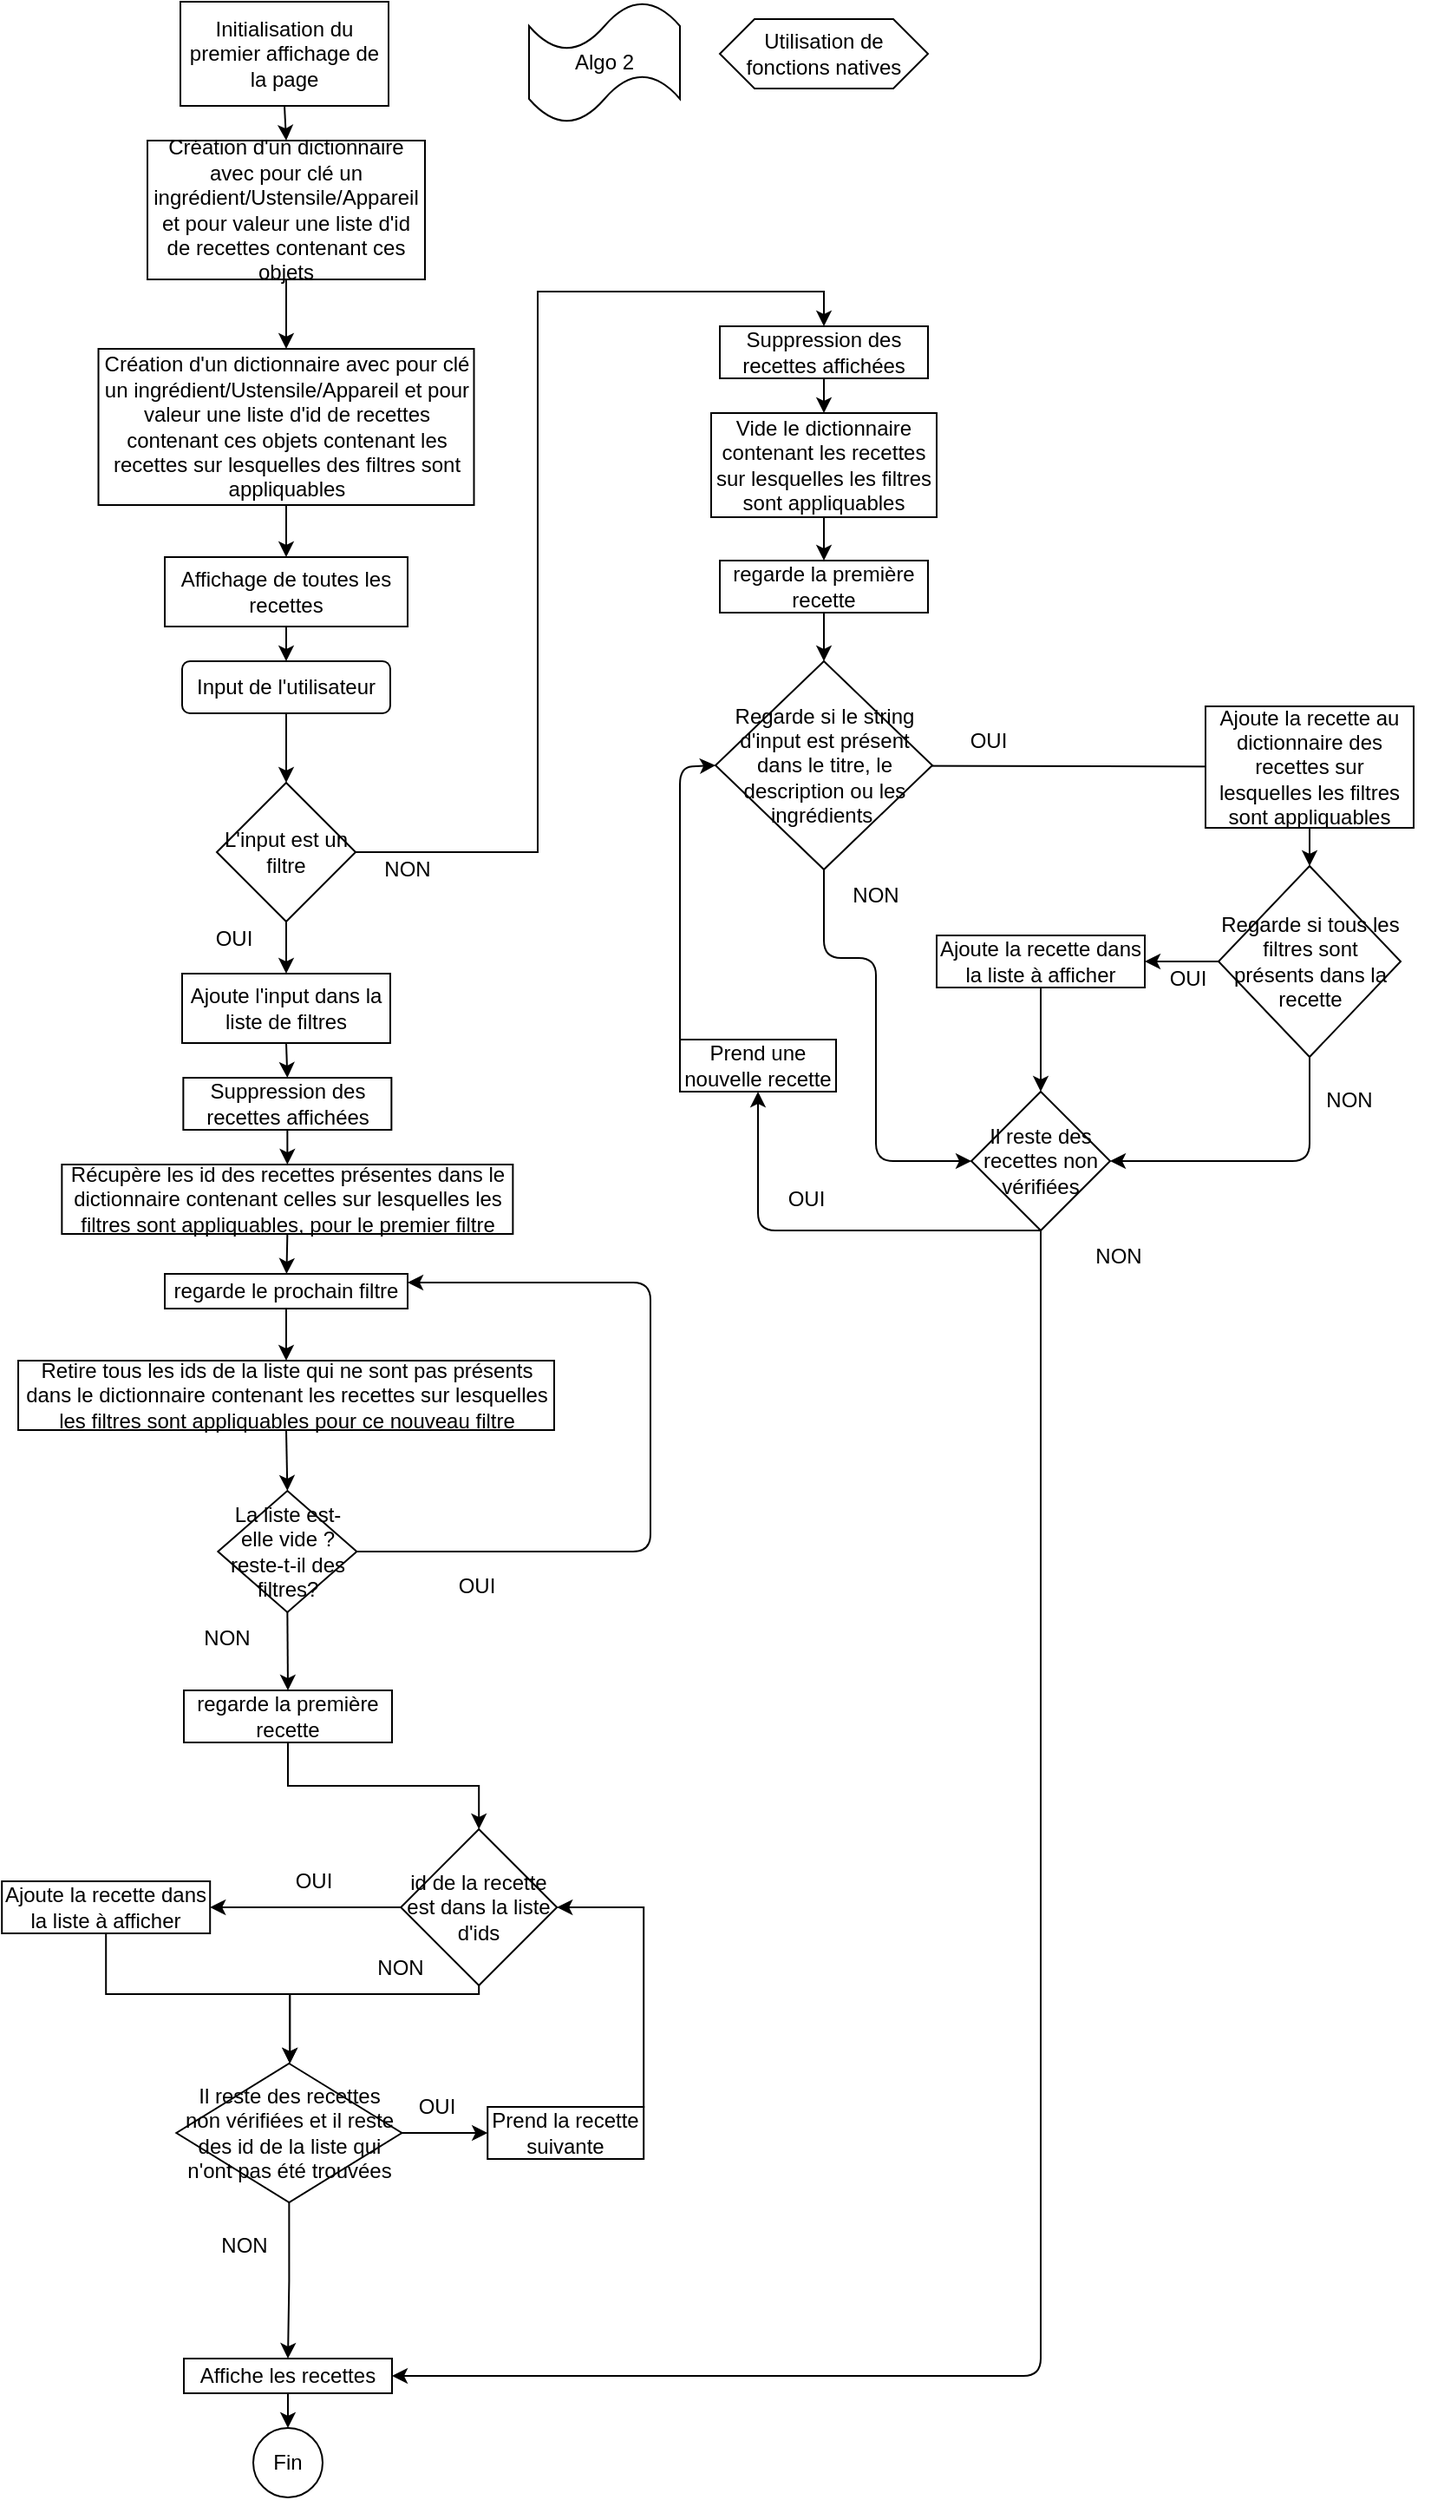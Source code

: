 <mxfile>
    <diagram id="uCgsbOX-dfxXkw12OEvk" name="Algo 2">
        <mxGraphModel dx="244" dy="528" grid="1" gridSize="10" guides="1" tooltips="1" connect="1" arrows="1" fold="1" page="1" pageScale="1" pageWidth="850" pageHeight="1100" math="0" shadow="0">
            <root>
                <mxCell id="0"/>
                <mxCell id="1" parent="0"/>
                <mxCell id="ACzjZCfVf7241f5I4Qac-77" style="edgeStyle=none;html=1;exitX=0.5;exitY=1;exitDx=0;exitDy=0;entryX=0.5;entryY=0;entryDx=0;entryDy=0;" parent="1" source="ACzjZCfVf7241f5I4Qac-1" target="ACzjZCfVf7241f5I4Qac-4" edge="1">
                    <mxGeometry relative="1" as="geometry"/>
                </mxCell>
                <mxCell id="ACzjZCfVf7241f5I4Qac-1" value="Initialisation du premier affichage de la page" style="rounded=0;whiteSpace=wrap;html=1;" parent="1" vertex="1">
                    <mxGeometry x="979" width="120" height="60" as="geometry"/>
                </mxCell>
                <mxCell id="ACzjZCfVf7241f5I4Qac-2" value="Algo 2" style="shape=tape;whiteSpace=wrap;html=1;" parent="1" vertex="1">
                    <mxGeometry x="1180" width="87" height="70" as="geometry"/>
                </mxCell>
                <mxCell id="ACzjZCfVf7241f5I4Qac-3" style="edgeStyle=none;html=1;exitX=0.5;exitY=1;exitDx=0;exitDy=0;entryX=0.5;entryY=0;entryDx=0;entryDy=0;" parent="1" source="ACzjZCfVf7241f5I4Qac-4" target="ACzjZCfVf7241f5I4Qac-49" edge="1">
                    <mxGeometry relative="1" as="geometry"/>
                </mxCell>
                <mxCell id="ACzjZCfVf7241f5I4Qac-4" value="Création d'un dictionnaire avec pour clé un ingrédient/Ustensile/Appareil et pour valeur une liste d'id de recettes contenant ces objets" style="rounded=0;whiteSpace=wrap;html=1;" parent="1" vertex="1">
                    <mxGeometry x="960" y="80" width="160" height="80" as="geometry"/>
                </mxCell>
                <mxCell id="ACzjZCfVf7241f5I4Qac-5" style="edgeStyle=orthogonalEdgeStyle;rounded=0;orthogonalLoop=1;jettySize=auto;html=1;exitX=0.5;exitY=1;exitDx=0;exitDy=0;entryX=0.5;entryY=0;entryDx=0;entryDy=0;" parent="1" source="ACzjZCfVf7241f5I4Qac-6" target="ACzjZCfVf7241f5I4Qac-8" edge="1">
                    <mxGeometry relative="1" as="geometry">
                        <mxPoint x="1040" y="560" as="targetPoint"/>
                    </mxGeometry>
                </mxCell>
                <mxCell id="ACzjZCfVf7241f5I4Qac-6" value="Affichage de toutes les recettes" style="rounded=0;whiteSpace=wrap;html=1;" parent="1" vertex="1">
                    <mxGeometry x="970" y="320" width="140" height="40" as="geometry"/>
                </mxCell>
                <mxCell id="ACzjZCfVf7241f5I4Qac-7" style="edgeStyle=orthogonalEdgeStyle;rounded=0;orthogonalLoop=1;jettySize=auto;html=1;exitX=0.5;exitY=1;exitDx=0;exitDy=0;" parent="1" source="ACzjZCfVf7241f5I4Qac-8" target="ACzjZCfVf7241f5I4Qac-11" edge="1">
                    <mxGeometry relative="1" as="geometry">
                        <mxPoint x="1040" y="610" as="targetPoint"/>
                    </mxGeometry>
                </mxCell>
                <mxCell id="ACzjZCfVf7241f5I4Qac-8" value="Input de l'utilisateur" style="rounded=1;whiteSpace=wrap;html=1;" parent="1" vertex="1">
                    <mxGeometry x="980" y="380" width="120" height="30" as="geometry"/>
                </mxCell>
                <mxCell id="ACzjZCfVf7241f5I4Qac-9" style="edgeStyle=orthogonalEdgeStyle;rounded=0;orthogonalLoop=1;jettySize=auto;html=1;exitX=1;exitY=0.5;exitDx=0;exitDy=0;entryX=0.5;entryY=0;entryDx=0;entryDy=0;" parent="1" source="ACzjZCfVf7241f5I4Qac-11" target="ACzjZCfVf7241f5I4Qac-51" edge="1">
                    <mxGeometry relative="1" as="geometry">
                        <mxPoint x="1290" y="650" as="targetPoint"/>
                    </mxGeometry>
                </mxCell>
                <mxCell id="ACzjZCfVf7241f5I4Qac-10" style="edgeStyle=orthogonalEdgeStyle;rounded=0;orthogonalLoop=1;jettySize=auto;html=1;exitX=0.5;exitY=1;exitDx=0;exitDy=0;entryX=0.5;entryY=0;entryDx=0;entryDy=0;" parent="1" source="ACzjZCfVf7241f5I4Qac-11" target="ACzjZCfVf7241f5I4Qac-16" edge="1">
                    <mxGeometry relative="1" as="geometry">
                        <mxPoint x="1040" y="720" as="targetPoint"/>
                    </mxGeometry>
                </mxCell>
                <mxCell id="ACzjZCfVf7241f5I4Qac-11" value="L'input est un filtre" style="rhombus;whiteSpace=wrap;html=1;" parent="1" vertex="1">
                    <mxGeometry x="1000" y="450" width="80" height="80" as="geometry"/>
                </mxCell>
                <mxCell id="ACzjZCfVf7241f5I4Qac-78" style="edgeStyle=none;html=1;exitX=0.5;exitY=1;exitDx=0;exitDy=0;entryX=0.5;entryY=0;entryDx=0;entryDy=0;" parent="1" source="ACzjZCfVf7241f5I4Qac-12" target="ACzjZCfVf7241f5I4Qac-13" edge="1">
                    <mxGeometry relative="1" as="geometry"/>
                </mxCell>
                <mxCell id="ACzjZCfVf7241f5I4Qac-12" value="Affiche les recettes" style="rounded=0;whiteSpace=wrap;html=1;" parent="1" vertex="1">
                    <mxGeometry x="981" y="1358" width="120" height="20" as="geometry"/>
                </mxCell>
                <mxCell id="ACzjZCfVf7241f5I4Qac-13" value="Fin" style="ellipse;whiteSpace=wrap;html=1;aspect=fixed;" parent="1" vertex="1">
                    <mxGeometry x="1021" y="1398" width="40" height="40" as="geometry"/>
                </mxCell>
                <mxCell id="ACzjZCfVf7241f5I4Qac-14" value="NON" style="text;html=1;strokeColor=none;fillColor=none;align=center;verticalAlign=middle;whiteSpace=wrap;rounded=0;" parent="1" vertex="1">
                    <mxGeometry x="1080" y="485" width="60" height="30" as="geometry"/>
                </mxCell>
                <mxCell id="ACzjZCfVf7241f5I4Qac-15" style="edgeStyle=orthogonalEdgeStyle;rounded=0;orthogonalLoop=1;jettySize=auto;html=1;exitX=0.5;exitY=1;exitDx=0;exitDy=0;entryX=0.5;entryY=0;entryDx=0;entryDy=0;" parent="1" source="ACzjZCfVf7241f5I4Qac-16" target="ACzjZCfVf7241f5I4Qac-19" edge="1">
                    <mxGeometry relative="1" as="geometry"/>
                </mxCell>
                <mxCell id="ACzjZCfVf7241f5I4Qac-16" value="Ajoute l'input dans la liste de filtres" style="rounded=0;whiteSpace=wrap;html=1;" parent="1" vertex="1">
                    <mxGeometry x="980" y="560" width="120" height="40" as="geometry"/>
                </mxCell>
                <mxCell id="ACzjZCfVf7241f5I4Qac-17" value="OUI" style="text;html=1;strokeColor=none;fillColor=none;align=center;verticalAlign=middle;whiteSpace=wrap;rounded=0;" parent="1" vertex="1">
                    <mxGeometry x="980" y="530" width="60" height="20" as="geometry"/>
                </mxCell>
                <mxCell id="ACzjZCfVf7241f5I4Qac-18" style="edgeStyle=orthogonalEdgeStyle;rounded=0;orthogonalLoop=1;jettySize=auto;html=1;exitX=0.5;exitY=1;exitDx=0;exitDy=0;entryX=0.5;entryY=0;entryDx=0;entryDy=0;" parent="1" source="ACzjZCfVf7241f5I4Qac-19" target="ACzjZCfVf7241f5I4Qac-21" edge="1">
                    <mxGeometry relative="1" as="geometry"/>
                </mxCell>
                <mxCell id="ACzjZCfVf7241f5I4Qac-19" value="Suppression des recettes affichées" style="rounded=0;whiteSpace=wrap;html=1;" parent="1" vertex="1">
                    <mxGeometry x="980.68" y="620" width="120" height="30" as="geometry"/>
                </mxCell>
                <mxCell id="ACzjZCfVf7241f5I4Qac-20" style="edgeStyle=none;html=1;exitX=0.5;exitY=1;exitDx=0;exitDy=0;" parent="1" source="ACzjZCfVf7241f5I4Qac-21" target="ACzjZCfVf7241f5I4Qac-39" edge="1">
                    <mxGeometry relative="1" as="geometry">
                        <mxPoint x="1040" y="870" as="targetPoint"/>
                    </mxGeometry>
                </mxCell>
                <mxCell id="ACzjZCfVf7241f5I4Qac-21" value="Récupère les id des recettes présentes dans le dictionnaire contenant celles sur lesquelles les filtres sont appliquables, pour le premier filtre" style="rounded=0;whiteSpace=wrap;html=1;" parent="1" vertex="1">
                    <mxGeometry x="910.68" y="670" width="260" height="40" as="geometry"/>
                </mxCell>
                <mxCell id="ACzjZCfVf7241f5I4Qac-22" style="edgeStyle=orthogonalEdgeStyle;rounded=0;orthogonalLoop=1;jettySize=auto;html=1;exitX=0.5;exitY=1;exitDx=0;exitDy=0;" parent="1" source="ACzjZCfVf7241f5I4Qac-23" target="ACzjZCfVf7241f5I4Qac-26" edge="1">
                    <mxGeometry relative="1" as="geometry">
                        <mxPoint x="1036.68" y="1033" as="targetPoint"/>
                        <Array as="points">
                            <mxPoint x="1151.1" y="1028"/>
                        </Array>
                    </mxGeometry>
                </mxCell>
                <mxCell id="ACzjZCfVf7241f5I4Qac-23" value="regarde la première recette" style="rounded=0;whiteSpace=wrap;html=1;" parent="1" vertex="1">
                    <mxGeometry x="981" y="973" width="120" height="30" as="geometry"/>
                </mxCell>
                <mxCell id="ACzjZCfVf7241f5I4Qac-24" style="edgeStyle=orthogonalEdgeStyle;rounded=0;orthogonalLoop=1;jettySize=auto;html=1;exitX=0;exitY=0.5;exitDx=0;exitDy=0;entryX=1;entryY=0.5;entryDx=0;entryDy=0;" parent="1" source="ACzjZCfVf7241f5I4Qac-26" target="ACzjZCfVf7241f5I4Qac-30" edge="1">
                    <mxGeometry relative="1" as="geometry">
                        <mxPoint x="996.1" y="1098" as="targetPoint"/>
                    </mxGeometry>
                </mxCell>
                <mxCell id="ACzjZCfVf7241f5I4Qac-25" style="edgeStyle=orthogonalEdgeStyle;rounded=0;orthogonalLoop=1;jettySize=auto;html=1;exitX=0.5;exitY=1;exitDx=0;exitDy=0;entryX=0.5;entryY=0;entryDx=0;entryDy=0;" parent="1" source="ACzjZCfVf7241f5I4Qac-26" target="ACzjZCfVf7241f5I4Qac-33" edge="1">
                    <mxGeometry relative="1" as="geometry">
                        <mxPoint x="1046.1" y="1183" as="targetPoint"/>
                        <Array as="points">
                            <mxPoint x="1151.1" y="1148"/>
                            <mxPoint x="1042.1" y="1148"/>
                            <mxPoint x="1042.1" y="1188"/>
                        </Array>
                    </mxGeometry>
                </mxCell>
                <mxCell id="ACzjZCfVf7241f5I4Qac-26" value="id de la recette est dans la liste d'ids" style="rhombus;whiteSpace=wrap;html=1;" parent="1" vertex="1">
                    <mxGeometry x="1106.1" y="1053" width="90" height="90" as="geometry"/>
                </mxCell>
                <mxCell id="ACzjZCfVf7241f5I4Qac-27" style="edgeStyle=orthogonalEdgeStyle;rounded=0;orthogonalLoop=1;jettySize=auto;html=1;entryX=0.5;entryY=0;entryDx=0;entryDy=0;exitX=0.5;exitY=1;exitDx=0;exitDy=0;" parent="1" source="ACzjZCfVf7241f5I4Qac-30" target="ACzjZCfVf7241f5I4Qac-33" edge="1">
                    <mxGeometry relative="1" as="geometry">
                        <mxPoint x="936.1" y="1118" as="sourcePoint"/>
                        <mxPoint x="1046.1" y="1183" as="targetPoint"/>
                        <Array as="points">
                            <mxPoint x="936.1" y="1148"/>
                            <mxPoint x="1042.1" y="1148"/>
                            <mxPoint x="1042.1" y="1188"/>
                        </Array>
                    </mxGeometry>
                </mxCell>
                <mxCell id="ACzjZCfVf7241f5I4Qac-28" value="OUI" style="text;html=1;strokeColor=none;fillColor=none;align=center;verticalAlign=middle;whiteSpace=wrap;rounded=0;" parent="1" vertex="1">
                    <mxGeometry x="1026.1" y="1068" width="60" height="30" as="geometry"/>
                </mxCell>
                <mxCell id="ACzjZCfVf7241f5I4Qac-29" value="NON" style="text;html=1;strokeColor=none;fillColor=none;align=center;verticalAlign=middle;whiteSpace=wrap;rounded=0;" parent="1" vertex="1">
                    <mxGeometry x="1076.1" y="1118" width="60" height="30" as="geometry"/>
                </mxCell>
                <mxCell id="ACzjZCfVf7241f5I4Qac-30" value="Ajoute la recette dans la liste à afficher" style="rounded=0;whiteSpace=wrap;html=1;" parent="1" vertex="1">
                    <mxGeometry x="876.1" y="1083" width="120" height="30" as="geometry"/>
                </mxCell>
                <mxCell id="ACzjZCfVf7241f5I4Qac-31" style="edgeStyle=orthogonalEdgeStyle;rounded=0;orthogonalLoop=1;jettySize=auto;html=1;exitX=1;exitY=0.5;exitDx=0;exitDy=0;" parent="1" source="ACzjZCfVf7241f5I4Qac-33" target="ACzjZCfVf7241f5I4Qac-35" edge="1">
                    <mxGeometry relative="1" as="geometry">
                        <mxPoint x="1156.1" y="1228.034" as="targetPoint"/>
                    </mxGeometry>
                </mxCell>
                <mxCell id="ACzjZCfVf7241f5I4Qac-32" style="edgeStyle=orthogonalEdgeStyle;rounded=0;orthogonalLoop=1;jettySize=auto;html=1;exitX=0.5;exitY=1;exitDx=0;exitDy=0;entryX=0.5;entryY=0;entryDx=0;entryDy=0;" parent="1" source="ACzjZCfVf7241f5I4Qac-33" target="ACzjZCfVf7241f5I4Qac-12" edge="1">
                    <mxGeometry relative="1" as="geometry">
                        <mxPoint x="1061" y="1148" as="targetPoint"/>
                    </mxGeometry>
                </mxCell>
                <mxCell id="ACzjZCfVf7241f5I4Qac-33" value="Il reste des recettes non vérifiées et il reste des id de la liste qui n'ont pas été trouvées" style="rhombus;whiteSpace=wrap;html=1;" parent="1" vertex="1">
                    <mxGeometry x="976.68" y="1188" width="130" height="80" as="geometry"/>
                </mxCell>
                <mxCell id="ACzjZCfVf7241f5I4Qac-34" style="edgeStyle=orthogonalEdgeStyle;rounded=0;orthogonalLoop=1;jettySize=auto;html=1;exitX=0.5;exitY=0;exitDx=0;exitDy=0;entryX=1;entryY=0.5;entryDx=0;entryDy=0;" parent="1" source="ACzjZCfVf7241f5I4Qac-35" target="ACzjZCfVf7241f5I4Qac-26" edge="1">
                    <mxGeometry relative="1" as="geometry">
                        <Array as="points">
                            <mxPoint x="1246.1" y="1213"/>
                            <mxPoint x="1246.1" y="1098"/>
                        </Array>
                    </mxGeometry>
                </mxCell>
                <mxCell id="ACzjZCfVf7241f5I4Qac-35" value="Prend la recette suivante" style="rounded=0;whiteSpace=wrap;html=1;" parent="1" vertex="1">
                    <mxGeometry x="1156.1" y="1213" width="90" height="30" as="geometry"/>
                </mxCell>
                <mxCell id="ACzjZCfVf7241f5I4Qac-36" value="OUI" style="text;html=1;strokeColor=none;fillColor=none;align=center;verticalAlign=middle;whiteSpace=wrap;rounded=0;" parent="1" vertex="1">
                    <mxGeometry x="1096.68" y="1198" width="60" height="30" as="geometry"/>
                </mxCell>
                <mxCell id="ACzjZCfVf7241f5I4Qac-37" value="NON" style="text;html=1;strokeColor=none;fillColor=none;align=center;verticalAlign=middle;whiteSpace=wrap;rounded=0;" parent="1" vertex="1">
                    <mxGeometry x="986.1" y="1278" width="60" height="30" as="geometry"/>
                </mxCell>
                <mxCell id="ACzjZCfVf7241f5I4Qac-38" style="edgeStyle=none;html=1;exitX=0.5;exitY=1;exitDx=0;exitDy=0;entryX=0.5;entryY=0;entryDx=0;entryDy=0;" parent="1" source="ACzjZCfVf7241f5I4Qac-39" target="ACzjZCfVf7241f5I4Qac-41" edge="1">
                    <mxGeometry relative="1" as="geometry"/>
                </mxCell>
                <mxCell id="ACzjZCfVf7241f5I4Qac-39" value="regarde le prochain filtre" style="rounded=0;whiteSpace=wrap;html=1;" parent="1" vertex="1">
                    <mxGeometry x="970" y="733" width="140" height="20" as="geometry"/>
                </mxCell>
                <mxCell id="ACzjZCfVf7241f5I4Qac-40" style="edgeStyle=none;html=1;exitX=0.5;exitY=1;exitDx=0;exitDy=0;entryX=0.5;entryY=0;entryDx=0;entryDy=0;" parent="1" source="ACzjZCfVf7241f5I4Qac-41" target="ACzjZCfVf7241f5I4Qac-44" edge="1">
                    <mxGeometry relative="1" as="geometry"/>
                </mxCell>
                <mxCell id="ACzjZCfVf7241f5I4Qac-41" value="Retire tous les ids de la liste qui ne sont pas présents dans le dictionnaire contenant les recettes sur lesquelles les filtres sont appliquables pour ce nouveau filtre" style="rounded=0;whiteSpace=wrap;html=1;" parent="1" vertex="1">
                    <mxGeometry x="885.51" y="783" width="308.98" height="40" as="geometry"/>
                </mxCell>
                <mxCell id="ACzjZCfVf7241f5I4Qac-42" style="edgeStyle=none;html=1;exitX=1;exitY=0.5;exitDx=0;exitDy=0;entryX=1;entryY=0.25;entryDx=0;entryDy=0;" parent="1" source="ACzjZCfVf7241f5I4Qac-44" target="ACzjZCfVf7241f5I4Qac-39" edge="1">
                    <mxGeometry relative="1" as="geometry">
                        <Array as="points">
                            <mxPoint x="1250" y="893"/>
                            <mxPoint x="1250" y="738"/>
                        </Array>
                    </mxGeometry>
                </mxCell>
                <mxCell id="ACzjZCfVf7241f5I4Qac-43" style="edgeStyle=none;html=1;exitX=0.5;exitY=1;exitDx=0;exitDy=0;entryX=0.5;entryY=0;entryDx=0;entryDy=0;" parent="1" source="ACzjZCfVf7241f5I4Qac-44" target="ACzjZCfVf7241f5I4Qac-23" edge="1">
                    <mxGeometry relative="1" as="geometry">
                        <mxPoint x="1035.68" y="1060" as="targetPoint"/>
                    </mxGeometry>
                </mxCell>
                <mxCell id="ACzjZCfVf7241f5I4Qac-44" value="La liste est-elle vide ? reste-t-il des filtres?" style="rhombus;whiteSpace=wrap;html=1;" parent="1" vertex="1">
                    <mxGeometry x="1000.68" y="858" width="80" height="70" as="geometry"/>
                </mxCell>
                <mxCell id="ACzjZCfVf7241f5I4Qac-45" value="OUI" style="text;html=1;strokeColor=none;fillColor=none;align=center;verticalAlign=middle;whiteSpace=wrap;rounded=0;" parent="1" vertex="1">
                    <mxGeometry x="1120.1" y="898" width="60" height="30" as="geometry"/>
                </mxCell>
                <mxCell id="ACzjZCfVf7241f5I4Qac-46" value="NON" style="text;html=1;strokeColor=none;fillColor=none;align=center;verticalAlign=middle;whiteSpace=wrap;rounded=0;" parent="1" vertex="1">
                    <mxGeometry x="975.68" y="928" width="60" height="30" as="geometry"/>
                </mxCell>
                <mxCell id="ACzjZCfVf7241f5I4Qac-47" value="Utilisation de fonctions natives" style="shape=hexagon;perimeter=hexagonPerimeter2;whiteSpace=wrap;html=1;fixedSize=1;" parent="1" vertex="1">
                    <mxGeometry x="1290" y="10" width="120" height="40" as="geometry"/>
                </mxCell>
                <mxCell id="ACzjZCfVf7241f5I4Qac-48" style="edgeStyle=none;html=1;exitX=0.5;exitY=1;exitDx=0;exitDy=0;entryX=0.5;entryY=0;entryDx=0;entryDy=0;" parent="1" source="ACzjZCfVf7241f5I4Qac-49" target="ACzjZCfVf7241f5I4Qac-6" edge="1">
                    <mxGeometry relative="1" as="geometry"/>
                </mxCell>
                <mxCell id="ACzjZCfVf7241f5I4Qac-49" value="Création d'un dictionnaire avec pour clé un ingrédient/Ustensile/Appareil et pour valeur une liste d'id de recettes contenant ces objets contenant les recettes sur lesquelles des filtres sont appliquables" style="rounded=0;whiteSpace=wrap;html=1;" parent="1" vertex="1">
                    <mxGeometry x="931.75" y="200" width="216.5" height="90" as="geometry"/>
                </mxCell>
                <mxCell id="ACzjZCfVf7241f5I4Qac-50" style="edgeStyle=none;html=1;exitX=0.5;exitY=1;exitDx=0;exitDy=0;entryX=0.5;entryY=0;entryDx=0;entryDy=0;" parent="1" source="ACzjZCfVf7241f5I4Qac-51" target="ACzjZCfVf7241f5I4Qac-68" edge="1">
                    <mxGeometry relative="1" as="geometry">
                        <mxPoint x="1720" y="377" as="targetPoint"/>
                    </mxGeometry>
                </mxCell>
                <mxCell id="ACzjZCfVf7241f5I4Qac-51" value="Suppression des recettes affichées" style="rounded=0;whiteSpace=wrap;html=1;" parent="1" vertex="1">
                    <mxGeometry x="1290" y="187" width="120" height="30" as="geometry"/>
                </mxCell>
                <mxCell id="ACzjZCfVf7241f5I4Qac-52" style="edgeStyle=none;html=1;exitX=0.5;exitY=1;exitDx=0;exitDy=0;entryX=0.5;entryY=0;entryDx=0;entryDy=0;" parent="1" source="ACzjZCfVf7241f5I4Qac-53" target="ACzjZCfVf7241f5I4Qac-56" edge="1">
                    <mxGeometry relative="1" as="geometry">
                        <mxPoint x="1720" y="541.995" as="targetPoint"/>
                    </mxGeometry>
                </mxCell>
                <mxCell id="ACzjZCfVf7241f5I4Qac-53" value="regarde la première recette" style="rounded=0;whiteSpace=wrap;html=1;" parent="1" vertex="1">
                    <mxGeometry x="1290" y="322" width="120" height="30" as="geometry"/>
                </mxCell>
                <mxCell id="ACzjZCfVf7241f5I4Qac-54" style="edgeStyle=none;html=1;exitX=0;exitY=0.5;exitDx=0;exitDy=0;entryX=1;entryY=0.5;entryDx=0;entryDy=0;" parent="1" source="ACzjZCfVf7241f5I4Qac-56" target="ACzjZCfVf7241f5I4Qac-58" edge="1">
                    <mxGeometry relative="1" as="geometry"/>
                </mxCell>
                <mxCell id="ACzjZCfVf7241f5I4Qac-55" style="edgeStyle=none;html=1;exitX=0.5;exitY=1;exitDx=0;exitDy=0;entryX=0;entryY=0.5;entryDx=0;entryDy=0;" parent="1" source="ACzjZCfVf7241f5I4Qac-56" target="ACzjZCfVf7241f5I4Qac-66" edge="1">
                    <mxGeometry relative="1" as="geometry">
                        <Array as="points">
                            <mxPoint x="1350" y="551"/>
                            <mxPoint x="1380" y="551"/>
                            <mxPoint x="1380" y="668"/>
                        </Array>
                    </mxGeometry>
                </mxCell>
                <mxCell id="ACzjZCfVf7241f5I4Qac-56" value="Regarde si le string d'input est présent dans le titre, le description ou les ingrédients&amp;nbsp;" style="rhombus;whiteSpace=wrap;html=1;" parent="1" vertex="1">
                    <mxGeometry x="1287.5" y="380" width="125" height="120" as="geometry"/>
                </mxCell>
                <mxCell id="ACzjZCfVf7241f5I4Qac-57" style="edgeStyle=none;html=1;exitX=0.5;exitY=1;exitDx=0;exitDy=0;entryX=0.5;entryY=0;entryDx=0;entryDy=0;" parent="1" source="ACzjZCfVf7241f5I4Qac-58" target="ACzjZCfVf7241f5I4Qac-61" edge="1">
                    <mxGeometry relative="1" as="geometry">
                        <mxPoint x="1560" y="671" as="targetPoint"/>
                    </mxGeometry>
                </mxCell>
                <mxCell id="ACzjZCfVf7241f5I4Qac-58" value="Ajoute la recette au dictionnaire des recettes sur lesquelles les filtres sont appliquables" style="rounded=0;whiteSpace=wrap;html=1;" parent="1" vertex="1">
                    <mxGeometry x="1570" y="406" width="120" height="70" as="geometry"/>
                </mxCell>
                <mxCell id="ACzjZCfVf7241f5I4Qac-59" style="edgeStyle=none;html=1;exitX=0;exitY=0.5;exitDx=0;exitDy=0;entryX=1;entryY=0.5;entryDx=0;entryDy=0;" parent="1" source="ACzjZCfVf7241f5I4Qac-61" target="ACzjZCfVf7241f5I4Qac-63" edge="1">
                    <mxGeometry relative="1" as="geometry"/>
                </mxCell>
                <mxCell id="ACzjZCfVf7241f5I4Qac-60" style="edgeStyle=none;html=1;exitX=0.5;exitY=1;exitDx=0;exitDy=0;entryX=1;entryY=0.5;entryDx=0;entryDy=0;" parent="1" source="ACzjZCfVf7241f5I4Qac-61" target="ACzjZCfVf7241f5I4Qac-66" edge="1">
                    <mxGeometry relative="1" as="geometry">
                        <Array as="points">
                            <mxPoint x="1630" y="668"/>
                        </Array>
                    </mxGeometry>
                </mxCell>
                <mxCell id="ACzjZCfVf7241f5I4Qac-61" value="Regarde si tous les filtres sont présents dans la recette" style="rhombus;whiteSpace=wrap;html=1;" parent="1" vertex="1">
                    <mxGeometry x="1577.5" y="498" width="105" height="110" as="geometry"/>
                </mxCell>
                <mxCell id="ACzjZCfVf7241f5I4Qac-62" style="edgeStyle=none;html=1;exitX=0.5;exitY=1;exitDx=0;exitDy=0;entryX=0.5;entryY=0;entryDx=0;entryDy=0;" parent="1" source="ACzjZCfVf7241f5I4Qac-63" target="ACzjZCfVf7241f5I4Qac-66" edge="1">
                    <mxGeometry relative="1" as="geometry"/>
                </mxCell>
                <mxCell id="ACzjZCfVf7241f5I4Qac-63" value="Ajoute la recette dans la liste à afficher" style="rounded=0;whiteSpace=wrap;html=1;" parent="1" vertex="1">
                    <mxGeometry x="1415" y="538" width="120" height="30" as="geometry"/>
                </mxCell>
                <mxCell id="ACzjZCfVf7241f5I4Qac-64" style="edgeStyle=none;html=1;exitX=0.5;exitY=1;exitDx=0;exitDy=0;entryX=1;entryY=0.5;entryDx=0;entryDy=0;" parent="1" source="ACzjZCfVf7241f5I4Qac-66" target="ACzjZCfVf7241f5I4Qac-12" edge="1">
                    <mxGeometry relative="1" as="geometry">
                        <Array as="points">
                            <mxPoint x="1475" y="1368"/>
                        </Array>
                    </mxGeometry>
                </mxCell>
                <mxCell id="ACzjZCfVf7241f5I4Qac-65" style="edgeStyle=none;html=1;exitX=0.5;exitY=1;exitDx=0;exitDy=0;entryX=0.5;entryY=1;entryDx=0;entryDy=0;" parent="1" source="ACzjZCfVf7241f5I4Qac-66" target="ACzjZCfVf7241f5I4Qac-70" edge="1">
                    <mxGeometry relative="1" as="geometry">
                        <Array as="points">
                            <mxPoint x="1312" y="708"/>
                        </Array>
                    </mxGeometry>
                </mxCell>
                <mxCell id="ACzjZCfVf7241f5I4Qac-66" value="Il reste des recettes non vérifiées" style="rhombus;whiteSpace=wrap;html=1;" parent="1" vertex="1">
                    <mxGeometry x="1435" y="628" width="80" height="80" as="geometry"/>
                </mxCell>
                <mxCell id="ACzjZCfVf7241f5I4Qac-67" style="edgeStyle=none;html=1;exitX=0.5;exitY=1;exitDx=0;exitDy=0;entryX=0.5;entryY=0;entryDx=0;entryDy=0;" parent="1" source="ACzjZCfVf7241f5I4Qac-68" target="ACzjZCfVf7241f5I4Qac-53" edge="1">
                    <mxGeometry relative="1" as="geometry"/>
                </mxCell>
                <mxCell id="ACzjZCfVf7241f5I4Qac-68" value="Vide le dictionnaire contenant les recettes sur lesquelles les filtres sont appliquables" style="rounded=0;whiteSpace=wrap;html=1;" parent="1" vertex="1">
                    <mxGeometry x="1285" y="237" width="130" height="60" as="geometry"/>
                </mxCell>
                <mxCell id="ACzjZCfVf7241f5I4Qac-69" style="edgeStyle=none;html=1;exitX=0;exitY=0;exitDx=0;exitDy=0;entryX=0;entryY=0.5;entryDx=0;entryDy=0;" parent="1" source="ACzjZCfVf7241f5I4Qac-70" target="ACzjZCfVf7241f5I4Qac-56" edge="1">
                    <mxGeometry relative="1" as="geometry">
                        <Array as="points">
                            <mxPoint x="1267" y="441"/>
                        </Array>
                    </mxGeometry>
                </mxCell>
                <mxCell id="ACzjZCfVf7241f5I4Qac-70" value="Prend une nouvelle recette" style="rounded=0;whiteSpace=wrap;html=1;" parent="1" vertex="1">
                    <mxGeometry x="1267" y="598" width="90" height="30" as="geometry"/>
                </mxCell>
                <mxCell id="ACzjZCfVf7241f5I4Qac-71" value="OUI" style="text;html=1;strokeColor=none;fillColor=none;align=center;verticalAlign=middle;whiteSpace=wrap;rounded=0;" parent="1" vertex="1">
                    <mxGeometry x="1415" y="411" width="60" height="30" as="geometry"/>
                </mxCell>
                <mxCell id="ACzjZCfVf7241f5I4Qac-72" value="NON" style="text;html=1;strokeColor=none;fillColor=none;align=center;verticalAlign=middle;whiteSpace=wrap;rounded=0;" parent="1" vertex="1">
                    <mxGeometry x="1350" y="500" width="60" height="30" as="geometry"/>
                </mxCell>
                <mxCell id="ACzjZCfVf7241f5I4Qac-73" value="OUI" style="text;html=1;strokeColor=none;fillColor=none;align=center;verticalAlign=middle;whiteSpace=wrap;rounded=0;" parent="1" vertex="1">
                    <mxGeometry x="1530" y="548" width="60" height="30" as="geometry"/>
                </mxCell>
                <mxCell id="ACzjZCfVf7241f5I4Qac-74" value="NON" style="text;html=1;strokeColor=none;fillColor=none;align=center;verticalAlign=middle;whiteSpace=wrap;rounded=0;" parent="1" vertex="1">
                    <mxGeometry x="1622.5" y="618" width="60" height="30" as="geometry"/>
                </mxCell>
                <mxCell id="ACzjZCfVf7241f5I4Qac-75" value="NON" style="text;html=1;strokeColor=none;fillColor=none;align=center;verticalAlign=middle;whiteSpace=wrap;rounded=0;" parent="1" vertex="1">
                    <mxGeometry x="1490" y="710" width="60" height="25" as="geometry"/>
                </mxCell>
                <mxCell id="ACzjZCfVf7241f5I4Qac-76" value="OUI" style="text;html=1;strokeColor=none;fillColor=none;align=center;verticalAlign=middle;whiteSpace=wrap;rounded=0;" parent="1" vertex="1">
                    <mxGeometry x="1310" y="675" width="60" height="30" as="geometry"/>
                </mxCell>
            </root>
        </mxGraphModel>
    </diagram>
    <diagram id="fhGCc4LoqKa9XMVkOeYl" name="Algo 1">
        <mxGraphModel dx="1094" dy="528" grid="1" gridSize="10" guides="1" tooltips="1" connect="1" arrows="1" fold="1" page="1" pageScale="1" pageWidth="850" pageHeight="1100" math="0" shadow="0">
            <root>
                <mxCell id="0"/>
                <mxCell id="1" parent="0"/>
                <mxCell id="j6WBhC7aQw10Xpm5Vbe7-1" style="edgeStyle=orthogonalEdgeStyle;rounded=0;orthogonalLoop=1;jettySize=auto;html=1;exitX=0;exitY=0.5;exitDx=0;exitDy=0;entryX=0.5;entryY=0;entryDx=0;entryDy=0;" parent="1" source="j6WBhC7aQw10Xpm5Vbe7-2" target="j6WBhC7aQw10Xpm5Vbe7-46" edge="1">
                    <mxGeometry relative="1" as="geometry">
                        <mxPoint x="588" y="80" as="targetPoint"/>
                    </mxGeometry>
                </mxCell>
                <mxCell id="j6WBhC7aQw10Xpm5Vbe7-2" value="Initialisation du premier affichage de la page" style="rounded=0;whiteSpace=wrap;html=1;" parent="1" vertex="1">
                    <mxGeometry x="728" y="10" width="120" height="60" as="geometry"/>
                </mxCell>
                <mxCell id="j6WBhC7aQw10Xpm5Vbe7-3" value="Algo 1" style="shape=tape;whiteSpace=wrap;html=1;" parent="1" vertex="1">
                    <mxGeometry x="388" width="90" height="70" as="geometry"/>
                </mxCell>
                <mxCell id="j6WBhC7aQw10Xpm5Vbe7-4" style="edgeStyle=none;html=1;exitX=0.5;exitY=1;exitDx=0;exitDy=0;entryX=0.5;entryY=0;entryDx=0;entryDy=0;" parent="1" source="j6WBhC7aQw10Xpm5Vbe7-5" target="j6WBhC7aQw10Xpm5Vbe7-7" edge="1">
                    <mxGeometry relative="1" as="geometry"/>
                </mxCell>
                <mxCell id="j6WBhC7aQw10Xpm5Vbe7-5" value="Affichage de toutes les recettes" style="rounded=0;whiteSpace=wrap;html=1;" parent="1" vertex="1">
                    <mxGeometry x="512.95" y="180" width="140" height="40" as="geometry"/>
                </mxCell>
                <mxCell id="j6WBhC7aQw10Xpm5Vbe7-6" style="edgeStyle=orthogonalEdgeStyle;rounded=0;orthogonalLoop=1;jettySize=auto;html=1;exitX=0.5;exitY=1;exitDx=0;exitDy=0;entryX=0.5;entryY=0;entryDx=0;entryDy=0;" parent="1" source="j6WBhC7aQw10Xpm5Vbe7-7" target="j6WBhC7aQw10Xpm5Vbe7-10" edge="1">
                    <mxGeometry relative="1" as="geometry"/>
                </mxCell>
                <mxCell id="j6WBhC7aQw10Xpm5Vbe7-7" value="Input de l'utilisateur" style="rounded=1;whiteSpace=wrap;html=1;" parent="1" vertex="1">
                    <mxGeometry x="522.95" y="240" width="120" height="30" as="geometry"/>
                </mxCell>
                <mxCell id="j6WBhC7aQw10Xpm5Vbe7-8" style="edgeStyle=orthogonalEdgeStyle;rounded=0;orthogonalLoop=1;jettySize=auto;html=1;exitX=0;exitY=0.5;exitDx=0;exitDy=0;entryX=0.5;entryY=0;entryDx=0;entryDy=0;" parent="1" source="j6WBhC7aQw10Xpm5Vbe7-10" target="j6WBhC7aQw10Xpm5Vbe7-38" edge="1">
                    <mxGeometry relative="1" as="geometry">
                        <mxPoint x="478" y="859" as="targetPoint"/>
                    </mxGeometry>
                </mxCell>
                <mxCell id="j6WBhC7aQw10Xpm5Vbe7-9" style="edgeStyle=orthogonalEdgeStyle;rounded=0;orthogonalLoop=1;jettySize=auto;html=1;exitX=0.5;exitY=1;exitDx=0;exitDy=0;entryX=0.5;entryY=0;entryDx=0;entryDy=0;" parent="1" source="j6WBhC7aQw10Xpm5Vbe7-10" target="j6WBhC7aQw10Xpm5Vbe7-18" edge="1">
                    <mxGeometry relative="1" as="geometry">
                        <mxPoint x="582.95" y="810" as="targetPoint"/>
                    </mxGeometry>
                </mxCell>
                <mxCell id="j6WBhC7aQw10Xpm5Vbe7-10" value="L'Input est un filtre" style="rhombus;whiteSpace=wrap;html=1;" parent="1" vertex="1">
                    <mxGeometry x="542.95" y="310" width="80" height="80" as="geometry"/>
                </mxCell>
                <mxCell id="j6WBhC7aQw10Xpm5Vbe7-11" value="NON" style="text;html=1;strokeColor=none;fillColor=none;align=center;verticalAlign=middle;whiteSpace=wrap;rounded=0;" parent="1" vertex="1">
                    <mxGeometry x="478" y="350" width="60" height="20" as="geometry"/>
                </mxCell>
                <mxCell id="j6WBhC7aQw10Xpm5Vbe7-12" value="OUI" style="text;html=1;strokeColor=none;fillColor=none;align=center;verticalAlign=middle;whiteSpace=wrap;rounded=0;" parent="1" vertex="1">
                    <mxGeometry x="582.95" y="390" width="60" height="30" as="geometry"/>
                </mxCell>
                <mxCell id="j6WBhC7aQw10Xpm5Vbe7-13" style="edgeStyle=orthogonalEdgeStyle;rounded=0;orthogonalLoop=1;jettySize=auto;html=1;exitX=0.5;exitY=1;exitDx=0;exitDy=0;entryX=0.5;entryY=0;entryDx=0;entryDy=0;" parent="1" source="j6WBhC7aQw10Xpm5Vbe7-14" target="j6WBhC7aQw10Xpm5Vbe7-16" edge="1">
                    <mxGeometry relative="1" as="geometry">
                        <mxPoint x="578.579" y="920" as="targetPoint"/>
                    </mxGeometry>
                </mxCell>
                <mxCell id="j6WBhC7aQw10Xpm5Vbe7-14" value="Suppression des recettes affichées" style="rounded=0;whiteSpace=wrap;html=1;" parent="1" vertex="1">
                    <mxGeometry x="522.95" y="480" width="120" height="30" as="geometry"/>
                </mxCell>
                <mxCell id="j6WBhC7aQw10Xpm5Vbe7-15" style="edgeStyle=orthogonalEdgeStyle;rounded=0;orthogonalLoop=1;jettySize=auto;html=1;exitX=0.5;exitY=1;exitDx=0;exitDy=0;" parent="1" source="j6WBhC7aQw10Xpm5Vbe7-16" target="j6WBhC7aQw10Xpm5Vbe7-21" edge="1">
                    <mxGeometry relative="1" as="geometry">
                        <mxPoint x="578.63" y="660" as="targetPoint"/>
                        <Array as="points">
                            <mxPoint x="693.1" y="699"/>
                        </Array>
                    </mxGeometry>
                </mxCell>
                <mxCell id="j6WBhC7aQw10Xpm5Vbe7-16" value="regarde la première recette du tableau contenant celles sur lesquelles les filtres sont appliquables" style="rounded=0;whiteSpace=wrap;html=1;" parent="1" vertex="1">
                    <mxGeometry x="518.34" y="629" width="120" height="70" as="geometry"/>
                </mxCell>
                <mxCell id="j6WBhC7aQw10Xpm5Vbe7-17" style="edgeStyle=orthogonalEdgeStyle;rounded=0;orthogonalLoop=1;jettySize=auto;html=1;exitX=0.5;exitY=1;exitDx=0;exitDy=0;entryX=0.5;entryY=0;entryDx=0;entryDy=0;" parent="1" source="j6WBhC7aQw10Xpm5Vbe7-18" target="j6WBhC7aQw10Xpm5Vbe7-14" edge="1">
                    <mxGeometry relative="1" as="geometry"/>
                </mxCell>
                <mxCell id="j6WBhC7aQw10Xpm5Vbe7-18" value="Ajoute l'input dans la liste de filtres" style="rounded=0;whiteSpace=wrap;html=1;" parent="1" vertex="1">
                    <mxGeometry x="522.95" y="420" width="120" height="40" as="geometry"/>
                </mxCell>
                <mxCell id="j6WBhC7aQw10Xpm5Vbe7-19" style="edgeStyle=orthogonalEdgeStyle;rounded=0;orthogonalLoop=1;jettySize=auto;html=1;exitX=0;exitY=0.5;exitDx=0;exitDy=0;" parent="1" source="j6WBhC7aQw10Xpm5Vbe7-21" target="j6WBhC7aQw10Xpm5Vbe7-23" edge="1">
                    <mxGeometry relative="1" as="geometry">
                        <mxPoint x="538" y="764" as="targetPoint"/>
                    </mxGeometry>
                </mxCell>
                <mxCell id="j6WBhC7aQw10Xpm5Vbe7-20" style="edgeStyle=orthogonalEdgeStyle;rounded=0;orthogonalLoop=1;jettySize=auto;html=1;exitX=0.5;exitY=1;exitDx=0;exitDy=0;" parent="1" source="j6WBhC7aQw10Xpm5Vbe7-21" target="j6WBhC7aQw10Xpm5Vbe7-27" edge="1">
                    <mxGeometry relative="1" as="geometry">
                        <mxPoint x="618" y="849" as="targetPoint"/>
                    </mxGeometry>
                </mxCell>
                <mxCell id="j6WBhC7aQw10Xpm5Vbe7-21" value="Regarde si tous les filtres sont présents dans la recette" style="rhombus;whiteSpace=wrap;html=1;" parent="1" vertex="1">
                    <mxGeometry x="648" y="719" width="90" height="90" as="geometry"/>
                </mxCell>
                <mxCell id="j6WBhC7aQw10Xpm5Vbe7-22" style="edgeStyle=orthogonalEdgeStyle;rounded=0;orthogonalLoop=1;jettySize=auto;html=1;exitX=0.5;exitY=1;exitDx=0;exitDy=0;entryX=0.5;entryY=0;entryDx=0;entryDy=0;" parent="1" source="j6WBhC7aQw10Xpm5Vbe7-23" target="j6WBhC7aQw10Xpm5Vbe7-27" edge="1">
                    <mxGeometry relative="1" as="geometry">
                        <Array as="points">
                            <mxPoint x="478" y="829"/>
                            <mxPoint x="588" y="829"/>
                        </Array>
                    </mxGeometry>
                </mxCell>
                <mxCell id="j6WBhC7aQw10Xpm5Vbe7-23" value="Ajoute la recette dans la liste à afficher" style="rounded=0;whiteSpace=wrap;html=1;" parent="1" vertex="1">
                    <mxGeometry x="418" y="749" width="120" height="30" as="geometry"/>
                </mxCell>
                <mxCell id="j6WBhC7aQw10Xpm5Vbe7-24" value="OUI" style="text;html=1;strokeColor=none;fillColor=none;align=center;verticalAlign=middle;whiteSpace=wrap;rounded=0;" parent="1" vertex="1">
                    <mxGeometry x="568" y="739" width="60" height="30" as="geometry"/>
                </mxCell>
                <mxCell id="j6WBhC7aQw10Xpm5Vbe7-25" style="edgeStyle=orthogonalEdgeStyle;rounded=0;orthogonalLoop=1;jettySize=auto;html=1;exitX=1;exitY=0.5;exitDx=0;exitDy=0;" parent="1" source="j6WBhC7aQw10Xpm5Vbe7-27" target="j6WBhC7aQw10Xpm5Vbe7-30" edge="1">
                    <mxGeometry relative="1" as="geometry">
                        <mxPoint x="668" y="889.333" as="targetPoint"/>
                    </mxGeometry>
                </mxCell>
                <mxCell id="j6WBhC7aQw10Xpm5Vbe7-67" style="edgeStyle=none;html=1;exitX=0.5;exitY=1;exitDx=0;exitDy=0;entryX=0.5;entryY=0;entryDx=0;entryDy=0;" parent="1" source="j6WBhC7aQw10Xpm5Vbe7-27" target="j6WBhC7aQw10Xpm5Vbe7-33" edge="1">
                    <mxGeometry relative="1" as="geometry">
                        <Array as="points">
                            <mxPoint x="510" y="930"/>
                        </Array>
                    </mxGeometry>
                </mxCell>
                <mxCell id="j6WBhC7aQw10Xpm5Vbe7-27" value="Il reste des recettes non vérifiées" style="rhombus;whiteSpace=wrap;html=1;" parent="1" vertex="1">
                    <mxGeometry x="548" y="849" width="80" height="80" as="geometry"/>
                </mxCell>
                <mxCell id="j6WBhC7aQw10Xpm5Vbe7-28" value="NON" style="text;html=1;strokeColor=none;fillColor=none;align=center;verticalAlign=middle;whiteSpace=wrap;rounded=0;" parent="1" vertex="1">
                    <mxGeometry x="628" y="799" width="60" height="30" as="geometry"/>
                </mxCell>
                <mxCell id="j6WBhC7aQw10Xpm5Vbe7-29" style="edgeStyle=orthogonalEdgeStyle;rounded=0;orthogonalLoop=1;jettySize=auto;html=1;exitX=1;exitY=0;exitDx=0;exitDy=0;entryX=1;entryY=0.5;entryDx=0;entryDy=0;" parent="1" source="j6WBhC7aQw10Xpm5Vbe7-30" target="j6WBhC7aQw10Xpm5Vbe7-21" edge="1">
                    <mxGeometry relative="1" as="geometry">
                        <Array as="points">
                            <mxPoint x="763.1" y="764"/>
                        </Array>
                    </mxGeometry>
                </mxCell>
                <mxCell id="j6WBhC7aQw10Xpm5Vbe7-30" value="Prend la recette suivante" style="rounded=0;whiteSpace=wrap;html=1;" parent="1" vertex="1">
                    <mxGeometry x="668" y="874" width="95" height="30" as="geometry"/>
                </mxCell>
                <mxCell id="j6WBhC7aQw10Xpm5Vbe7-31" value="OUI" style="text;html=1;strokeColor=none;fillColor=none;align=center;verticalAlign=middle;whiteSpace=wrap;rounded=0;" parent="1" vertex="1">
                    <mxGeometry x="618" y="859" width="60" height="30" as="geometry"/>
                </mxCell>
                <mxCell id="j6WBhC7aQw10Xpm5Vbe7-32" style="edgeStyle=orthogonalEdgeStyle;rounded=0;orthogonalLoop=1;jettySize=auto;html=1;exitX=0.5;exitY=1;exitDx=0;exitDy=0;entryX=0.5;entryY=0;entryDx=0;entryDy=0;" parent="1" source="j6WBhC7aQw10Xpm5Vbe7-33" target="j6WBhC7aQw10Xpm5Vbe7-34" edge="1">
                    <mxGeometry relative="1" as="geometry">
                        <mxPoint x="510" y="1050" as="targetPoint"/>
                    </mxGeometry>
                </mxCell>
                <mxCell id="j6WBhC7aQw10Xpm5Vbe7-33" value="Affiche les recettes" style="rounded=0;whiteSpace=wrap;html=1;" parent="1" vertex="1">
                    <mxGeometry x="450" y="1010" width="120" height="20" as="geometry"/>
                </mxCell>
                <mxCell id="j6WBhC7aQw10Xpm5Vbe7-34" value="Fin" style="ellipse;whiteSpace=wrap;html=1;aspect=fixed;" parent="1" vertex="1">
                    <mxGeometry x="490" y="1050" width="40" height="40" as="geometry"/>
                </mxCell>
                <mxCell id="j6WBhC7aQw10Xpm5Vbe7-35" value="NON" style="text;html=1;strokeColor=none;fillColor=none;align=center;verticalAlign=middle;whiteSpace=wrap;rounded=0;" parent="1" vertex="1">
                    <mxGeometry x="608" y="932" width="60" height="30" as="geometry"/>
                </mxCell>
                <mxCell id="j6WBhC7aQw10Xpm5Vbe7-36" value="Utilisation de fonctions liées à l'objet" style="shape=hexagon;perimeter=hexagonPerimeter2;whiteSpace=wrap;html=1;fixedSize=1;" parent="1" vertex="1">
                    <mxGeometry x="248" y="10" width="120" height="60" as="geometry"/>
                </mxCell>
                <mxCell id="j6WBhC7aQw10Xpm5Vbe7-37" style="edgeStyle=none;html=1;exitX=0.5;exitY=1;exitDx=0;exitDy=0;entryX=0.5;entryY=0;entryDx=0;entryDy=0;" parent="1" source="j6WBhC7aQw10Xpm5Vbe7-38" target="j6WBhC7aQw10Xpm5Vbe7-58" edge="1">
                    <mxGeometry relative="1" as="geometry">
                        <mxPoint x="148" y="842" as="targetPoint"/>
                    </mxGeometry>
                </mxCell>
                <mxCell id="j6WBhC7aQw10Xpm5Vbe7-38" value="Suppression des recettes affichées" style="rounded=0;whiteSpace=wrap;html=1;" parent="1" vertex="1">
                    <mxGeometry x="248" y="382" width="120" height="30" as="geometry"/>
                </mxCell>
                <mxCell id="j6WBhC7aQw10Xpm5Vbe7-39" style="edgeStyle=none;html=1;exitX=0.5;exitY=1;exitDx=0;exitDy=0;entryX=0.5;entryY=0;entryDx=0;entryDy=0;" parent="1" source="j6WBhC7aQw10Xpm5Vbe7-40" target="j6WBhC7aQw10Xpm5Vbe7-44" edge="1">
                    <mxGeometry relative="1" as="geometry">
                        <mxPoint x="148" y="1006.995" as="targetPoint"/>
                    </mxGeometry>
                </mxCell>
                <mxCell id="j6WBhC7aQw10Xpm5Vbe7-40" value="regarde la première recette" style="rounded=0;whiteSpace=wrap;html=1;" parent="1" vertex="1">
                    <mxGeometry x="248" y="572" width="120" height="30" as="geometry"/>
                </mxCell>
                <mxCell id="j6WBhC7aQw10Xpm5Vbe7-41" style="edgeStyle=none;html=1;exitX=0;exitY=0.5;exitDx=0;exitDy=0;entryX=1;entryY=0.5;entryDx=0;entryDy=0;" parent="1" source="j6WBhC7aQw10Xpm5Vbe7-44" target="j6WBhC7aQw10Xpm5Vbe7-48" edge="1">
                    <mxGeometry relative="1" as="geometry"/>
                </mxCell>
                <mxCell id="j6WBhC7aQw10Xpm5Vbe7-42" style="edgeStyle=none;html=1;exitX=0.5;exitY=1;exitDx=0;exitDy=0;" parent="1" source="j6WBhC7aQw10Xpm5Vbe7-44" edge="1">
                    <mxGeometry relative="1" as="geometry">
                        <mxPoint x="308.333" y="772.333" as="targetPoint"/>
                    </mxGeometry>
                </mxCell>
                <mxCell id="j6WBhC7aQw10Xpm5Vbe7-43" style="edgeStyle=none;html=1;exitX=0.5;exitY=1;exitDx=0;exitDy=0;entryX=1;entryY=0.5;entryDx=0;entryDy=0;" parent="1" source="j6WBhC7aQw10Xpm5Vbe7-44" target="j6WBhC7aQw10Xpm5Vbe7-56" edge="1">
                    <mxGeometry relative="1" as="geometry">
                        <Array as="points">
                            <mxPoint x="308" y="802"/>
                            <mxPoint x="268" y="802"/>
                            <mxPoint x="268" y="1017"/>
                        </Array>
                    </mxGeometry>
                </mxCell>
                <mxCell id="j6WBhC7aQw10Xpm5Vbe7-44" value="Regarde si le string d'input est présent dans le titre, la description ou les ingrédients&amp;nbsp;" style="rhombus;whiteSpace=wrap;html=1;" parent="1" vertex="1">
                    <mxGeometry x="245.5" y="652" width="125" height="120" as="geometry"/>
                </mxCell>
                <mxCell id="j6WBhC7aQw10Xpm5Vbe7-45" style="edgeStyle=none;html=1;exitX=0.5;exitY=1;exitDx=0;exitDy=0;entryX=0.5;entryY=0;entryDx=0;entryDy=0;" parent="1" source="j6WBhC7aQw10Xpm5Vbe7-46" target="j6WBhC7aQw10Xpm5Vbe7-5" edge="1">
                    <mxGeometry relative="1" as="geometry"/>
                </mxCell>
                <mxCell id="j6WBhC7aQw10Xpm5Vbe7-46" value="Création d'un tableau contenant les recettes sur lesquelles les filtres sont appliquables (au début 100% le sont)" style="rounded=0;whiteSpace=wrap;html=1;" parent="1" vertex="1">
                    <mxGeometry x="492.95" y="80" width="180" height="60" as="geometry"/>
                </mxCell>
                <mxCell id="j6WBhC7aQw10Xpm5Vbe7-47" style="edgeStyle=none;html=1;exitX=0.5;exitY=1;exitDx=0;exitDy=0;entryX=0.5;entryY=0;entryDx=0;entryDy=0;" parent="1" source="j6WBhC7aQw10Xpm5Vbe7-48" target="j6WBhC7aQw10Xpm5Vbe7-51" edge="1">
                    <mxGeometry relative="1" as="geometry">
                        <mxPoint x="-12" y="1192" as="targetPoint"/>
                    </mxGeometry>
                </mxCell>
                <mxCell id="j6WBhC7aQw10Xpm5Vbe7-48" value="Ajoute la recette à la liste des recettes sur lesquelles les filtres sont appliquables" style="rounded=0;whiteSpace=wrap;html=1;" parent="1" vertex="1">
                    <mxGeometry x="40.5" y="681.995" width="120" height="60" as="geometry"/>
                </mxCell>
                <mxCell id="j6WBhC7aQw10Xpm5Vbe7-49" style="edgeStyle=none;html=1;exitX=1;exitY=0.5;exitDx=0;exitDy=0;entryX=0.5;entryY=0;entryDx=0;entryDy=0;" parent="1" source="j6WBhC7aQw10Xpm5Vbe7-51" target="j6WBhC7aQw10Xpm5Vbe7-53" edge="1">
                    <mxGeometry relative="1" as="geometry">
                        <Array as="points">
                            <mxPoint x="188" y="847"/>
                        </Array>
                    </mxGeometry>
                </mxCell>
                <mxCell id="j6WBhC7aQw10Xpm5Vbe7-50" style="edgeStyle=none;html=1;exitX=0.5;exitY=1;exitDx=0;exitDy=0;entryX=0;entryY=0.5;entryDx=0;entryDy=0;" parent="1" source="j6WBhC7aQw10Xpm5Vbe7-51" target="j6WBhC7aQw10Xpm5Vbe7-56" edge="1">
                    <mxGeometry relative="1" as="geometry">
                        <Array as="points">
                            <mxPoint x="101" y="1017"/>
                        </Array>
                    </mxGeometry>
                </mxCell>
                <mxCell id="j6WBhC7aQw10Xpm5Vbe7-51" value="Regarde si tous les filtres sont présents dans la recette" style="rhombus;whiteSpace=wrap;html=1;" parent="1" vertex="1">
                    <mxGeometry x="48" y="792" width="105" height="110" as="geometry"/>
                </mxCell>
                <mxCell id="j6WBhC7aQw10Xpm5Vbe7-52" style="edgeStyle=none;html=1;exitX=0.5;exitY=1;exitDx=0;exitDy=0;entryX=0.5;entryY=0;entryDx=0;entryDy=0;" parent="1" source="j6WBhC7aQw10Xpm5Vbe7-53" target="j6WBhC7aQw10Xpm5Vbe7-56" edge="1">
                    <mxGeometry relative="1" as="geometry">
                        <mxPoint x="188.333" y="992" as="targetPoint"/>
                    </mxGeometry>
                </mxCell>
                <mxCell id="j6WBhC7aQw10Xpm5Vbe7-53" value="Ajoute la recette dans la liste à afficher" style="rounded=0;whiteSpace=wrap;html=1;" parent="1" vertex="1">
                    <mxGeometry x="128" y="902" width="120" height="30" as="geometry"/>
                </mxCell>
                <mxCell id="j6WBhC7aQw10Xpm5Vbe7-55" style="edgeStyle=none;html=1;exitX=0.5;exitY=1;exitDx=0;exitDy=0;entryX=0.5;entryY=1;entryDx=0;entryDy=0;" parent="1" source="j6WBhC7aQw10Xpm5Vbe7-56" target="j6WBhC7aQw10Xpm5Vbe7-60" edge="1">
                    <mxGeometry relative="1" as="geometry">
                        <Array as="points">
                            <mxPoint x="343" y="1057"/>
                        </Array>
                    </mxGeometry>
                </mxCell>
                <mxCell id="j6WBhC7aQw10Xpm5Vbe7-69" style="edgeStyle=none;html=1;exitX=0.5;exitY=1;exitDx=0;exitDy=0;entryX=0;entryY=0.5;entryDx=0;entryDy=0;" parent="1" source="j6WBhC7aQw10Xpm5Vbe7-56" target="j6WBhC7aQw10Xpm5Vbe7-33" edge="1">
                    <mxGeometry relative="1" as="geometry">
                        <Array as="points">
                            <mxPoint x="190" y="1080"/>
                            <mxPoint x="400" y="1080"/>
                            <mxPoint x="400" y="1020"/>
                        </Array>
                    </mxGeometry>
                </mxCell>
                <mxCell id="j6WBhC7aQw10Xpm5Vbe7-56" value="Il reste des recettes non vérifiées" style="rhombus;whiteSpace=wrap;html=1;" parent="1" vertex="1">
                    <mxGeometry x="148.0" y="977" width="80" height="80" as="geometry"/>
                </mxCell>
                <mxCell id="j6WBhC7aQw10Xpm5Vbe7-57" style="edgeStyle=none;html=1;exitX=0.5;exitY=1;exitDx=0;exitDy=0;entryX=0.5;entryY=0;entryDx=0;entryDy=0;" parent="1" source="j6WBhC7aQw10Xpm5Vbe7-58" target="j6WBhC7aQw10Xpm5Vbe7-40" edge="1">
                    <mxGeometry relative="1" as="geometry"/>
                </mxCell>
                <mxCell id="j6WBhC7aQw10Xpm5Vbe7-58" value="Vide la liste des recettes sur lesquelles les filtres sont appliquables" style="rounded=0;whiteSpace=wrap;html=1;" parent="1" vertex="1">
                    <mxGeometry x="248" y="461.995" width="120" height="60" as="geometry"/>
                </mxCell>
                <mxCell id="j6WBhC7aQw10Xpm5Vbe7-59" style="edgeStyle=none;html=1;exitX=1;exitY=0;exitDx=0;exitDy=0;entryX=1;entryY=0.5;entryDx=0;entryDy=0;" parent="1" source="j6WBhC7aQw10Xpm5Vbe7-60" target="j6WBhC7aQw10Xpm5Vbe7-44" edge="1">
                    <mxGeometry relative="1" as="geometry">
                        <Array as="points">
                            <mxPoint x="388" y="712"/>
                        </Array>
                    </mxGeometry>
                </mxCell>
                <mxCell id="j6WBhC7aQw10Xpm5Vbe7-60" value="Prend une nouvelle recette" style="rounded=0;whiteSpace=wrap;html=1;" parent="1" vertex="1">
                    <mxGeometry x="298" y="962" width="90" height="30" as="geometry"/>
                </mxCell>
                <mxCell id="j6WBhC7aQw10Xpm5Vbe7-61" value="OUI" style="text;html=1;strokeColor=none;fillColor=none;align=center;verticalAlign=middle;whiteSpace=wrap;rounded=0;" parent="1" vertex="1">
                    <mxGeometry x="168" y="682" width="60" height="30" as="geometry"/>
                </mxCell>
                <mxCell id="j6WBhC7aQw10Xpm5Vbe7-62" value="NON" style="text;html=1;strokeColor=none;fillColor=none;align=center;verticalAlign=middle;whiteSpace=wrap;rounded=0;" parent="1" vertex="1">
                    <mxGeometry x="213" y="772" width="60" height="30" as="geometry"/>
                </mxCell>
                <mxCell id="j6WBhC7aQw10Xpm5Vbe7-63" value="OUI" style="text;html=1;strokeColor=none;fillColor=none;align=center;verticalAlign=middle;whiteSpace=wrap;rounded=0;" parent="1" vertex="1">
                    <mxGeometry x="153" y="817" width="60" height="30" as="geometry"/>
                </mxCell>
                <mxCell id="j6WBhC7aQw10Xpm5Vbe7-64" value="NON" style="text;html=1;strokeColor=none;fillColor=none;align=center;verticalAlign=middle;whiteSpace=wrap;rounded=0;" parent="1" vertex="1">
                    <mxGeometry x="28" y="897" width="60" height="30" as="geometry"/>
                </mxCell>
                <mxCell id="j6WBhC7aQw10Xpm5Vbe7-65" value="NON" style="text;html=1;strokeColor=none;fillColor=none;align=center;verticalAlign=middle;whiteSpace=wrap;rounded=0;" parent="1" vertex="1">
                    <mxGeometry x="128" y="1057.5" width="60" height="25" as="geometry"/>
                </mxCell>
                <mxCell id="j6WBhC7aQw10Xpm5Vbe7-66" value="OUI" style="text;html=1;strokeColor=none;fillColor=none;align=center;verticalAlign=middle;whiteSpace=wrap;rounded=0;" parent="1" vertex="1">
                    <mxGeometry x="268" y="1027" width="60" height="30" as="geometry"/>
                </mxCell>
            </root>
        </mxGraphModel>
    </diagram>
    <diagram name="Page-1" id="oObEu-THmnJyNQyAg0bx">
        <mxGraphModel dx="4474" dy="1760" grid="1" gridSize="10" guides="1" tooltips="1" connect="1" arrows="1" fold="1" page="1" pageScale="1" pageWidth="827" pageHeight="1169" math="0" shadow="0">
            <root>
                <mxCell id="0"/>
                <mxCell id="1" parent="0"/>
                <mxCell id="Otjnma4OZYYBcLAzFUDV-6" style="edgeStyle=orthogonalEdgeStyle;rounded=0;orthogonalLoop=1;jettySize=auto;html=1;exitX=0;exitY=0.5;exitDx=0;exitDy=0;entryX=0.5;entryY=0;entryDx=0;entryDy=0;" parent="1" source="Otjnma4OZYYBcLAzFUDV-1" target="24" edge="1">
                    <mxGeometry relative="1" as="geometry">
                        <mxPoint x="200" y="80" as="targetPoint"/>
                    </mxGeometry>
                </mxCell>
                <mxCell id="Otjnma4OZYYBcLAzFUDV-7" style="edgeStyle=orthogonalEdgeStyle;rounded=0;orthogonalLoop=1;jettySize=auto;html=1;exitX=1;exitY=0.5;exitDx=0;exitDy=0;" parent="1" source="Otjnma4OZYYBcLAzFUDV-1" target="Otjnma4OZYYBcLAzFUDV-11" edge="1">
                    <mxGeometry relative="1" as="geometry">
                        <mxPoint x="600" y="80" as="targetPoint"/>
                    </mxGeometry>
                </mxCell>
                <mxCell id="Otjnma4OZYYBcLAzFUDV-1" value="Initialisation du premier affichage de la page" style="rounded=0;whiteSpace=wrap;html=1;" parent="1" vertex="1">
                    <mxGeometry x="340" y="10" width="120" height="60" as="geometry"/>
                </mxCell>
                <mxCell id="Otjnma4OZYYBcLAzFUDV-2" value="" style="endArrow=none;html=1;rounded=0;" parent="1" edge="1">
                    <mxGeometry width="50" height="50" relative="1" as="geometry">
                        <mxPoint x="400" y="1380" as="sourcePoint"/>
                        <mxPoint x="400" y="90" as="targetPoint"/>
                    </mxGeometry>
                </mxCell>
                <mxCell id="Otjnma4OZYYBcLAzFUDV-4" value="Algo 2" style="shape=tape;whiteSpace=wrap;html=1;" parent="1" vertex="1">
                    <mxGeometry x="740" width="87" height="70" as="geometry"/>
                </mxCell>
                <mxCell id="Otjnma4OZYYBcLAzFUDV-5" value="Algo 1" style="shape=tape;whiteSpace=wrap;html=1;" parent="1" vertex="1">
                    <mxGeometry width="90" height="70" as="geometry"/>
                </mxCell>
                <mxCell id="48" style="edgeStyle=none;html=1;exitX=0.5;exitY=1;exitDx=0;exitDy=0;entryX=0.5;entryY=0;entryDx=0;entryDy=0;" parent="1" source="Otjnma4OZYYBcLAzFUDV-8" target="Otjnma4OZYYBcLAzFUDV-18" edge="1">
                    <mxGeometry relative="1" as="geometry"/>
                </mxCell>
                <mxCell id="Otjnma4OZYYBcLAzFUDV-8" value="Affichage de toutes les recettes" style="rounded=0;whiteSpace=wrap;html=1;" parent="1" vertex="1">
                    <mxGeometry x="124.95" y="320" width="140" height="40" as="geometry"/>
                </mxCell>
                <mxCell id="86" style="edgeStyle=none;html=1;exitX=0.5;exitY=1;exitDx=0;exitDy=0;entryX=0.5;entryY=0;entryDx=0;entryDy=0;" parent="1" source="Otjnma4OZYYBcLAzFUDV-11" target="56" edge="1">
                    <mxGeometry relative="1" as="geometry"/>
                </mxCell>
                <mxCell id="Otjnma4OZYYBcLAzFUDV-11" value="Création d'un dictionnaire avec pour clé un ingrédient/Ustensile/Appareil et pour valeur une liste d'id de recettes contenant ces objets" style="rounded=0;whiteSpace=wrap;html=1;" parent="1" vertex="1">
                    <mxGeometry x="520" y="80" width="160" height="80" as="geometry"/>
                </mxCell>
                <mxCell id="Otjnma4OZYYBcLAzFUDV-19" style="edgeStyle=orthogonalEdgeStyle;rounded=0;orthogonalLoop=1;jettySize=auto;html=1;exitX=0.5;exitY=1;exitDx=0;exitDy=0;entryX=0.5;entryY=0;entryDx=0;entryDy=0;" parent="1" source="Otjnma4OZYYBcLAzFUDV-15" target="Otjnma4OZYYBcLAzFUDV-20" edge="1">
                    <mxGeometry relative="1" as="geometry">
                        <mxPoint x="600" y="560" as="targetPoint"/>
                    </mxGeometry>
                </mxCell>
                <mxCell id="Otjnma4OZYYBcLAzFUDV-15" value="Affichage de toutes les recettes" style="rounded=0;whiteSpace=wrap;html=1;" parent="1" vertex="1">
                    <mxGeometry x="530" y="320" width="140" height="40" as="geometry"/>
                </mxCell>
                <mxCell id="Otjnma4OZYYBcLAzFUDV-23" style="edgeStyle=orthogonalEdgeStyle;rounded=0;orthogonalLoop=1;jettySize=auto;html=1;exitX=0.5;exitY=1;exitDx=0;exitDy=0;entryX=0.5;entryY=0;entryDx=0;entryDy=0;" parent="1" source="Otjnma4OZYYBcLAzFUDV-18" target="Otjnma4OZYYBcLAzFUDV-22" edge="1">
                    <mxGeometry relative="1" as="geometry"/>
                </mxCell>
                <mxCell id="Otjnma4OZYYBcLAzFUDV-18" value="Input de l'utilisateur" style="rounded=1;whiteSpace=wrap;html=1;" parent="1" vertex="1">
                    <mxGeometry x="134.95" y="380" width="120" height="30" as="geometry"/>
                </mxCell>
                <mxCell id="Otjnma4OZYYBcLAzFUDV-24" style="edgeStyle=orthogonalEdgeStyle;rounded=0;orthogonalLoop=1;jettySize=auto;html=1;exitX=0.5;exitY=1;exitDx=0;exitDy=0;" parent="1" source="Otjnma4OZYYBcLAzFUDV-20" target="Otjnma4OZYYBcLAzFUDV-25" edge="1">
                    <mxGeometry relative="1" as="geometry">
                        <mxPoint x="600" y="610" as="targetPoint"/>
                    </mxGeometry>
                </mxCell>
                <mxCell id="Otjnma4OZYYBcLAzFUDV-20" value="Input de l'utilisateur" style="rounded=1;whiteSpace=wrap;html=1;" parent="1" vertex="1">
                    <mxGeometry x="540" y="380" width="120" height="30" as="geometry"/>
                </mxCell>
                <mxCell id="Otjnma4OZYYBcLAzFUDV-26" style="edgeStyle=orthogonalEdgeStyle;rounded=0;orthogonalLoop=1;jettySize=auto;html=1;exitX=0;exitY=0.5;exitDx=0;exitDy=0;entryX=0.5;entryY=0;entryDx=0;entryDy=0;" parent="1" source="Otjnma4OZYYBcLAzFUDV-22" target="17" edge="1">
                    <mxGeometry relative="1" as="geometry">
                        <mxPoint x="90" y="999" as="targetPoint"/>
                    </mxGeometry>
                </mxCell>
                <mxCell id="Otjnma4OZYYBcLAzFUDV-29" style="edgeStyle=orthogonalEdgeStyle;rounded=0;orthogonalLoop=1;jettySize=auto;html=1;exitX=0.5;exitY=1;exitDx=0;exitDy=0;entryX=0.5;entryY=0;entryDx=0;entryDy=0;" parent="1" source="Otjnma4OZYYBcLAzFUDV-22" target="Otjnma4OZYYBcLAzFUDV-42" edge="1">
                    <mxGeometry relative="1" as="geometry">
                        <mxPoint x="194.95" y="950" as="targetPoint"/>
                    </mxGeometry>
                </mxCell>
                <mxCell id="Otjnma4OZYYBcLAzFUDV-22" value="L'Input est un filtre" style="rhombus;whiteSpace=wrap;html=1;" parent="1" vertex="1">
                    <mxGeometry x="154.95" y="450" width="80" height="80" as="geometry"/>
                </mxCell>
                <mxCell id="C8F3fwDgA8m-oNO4tFpo-1" style="edgeStyle=orthogonalEdgeStyle;rounded=0;orthogonalLoop=1;jettySize=auto;html=1;exitX=1;exitY=0.5;exitDx=0;exitDy=0;entryX=0.5;entryY=0;entryDx=0;entryDy=0;" parent="1" source="Otjnma4OZYYBcLAzFUDV-25" target="60" edge="1">
                    <mxGeometry relative="1" as="geometry">
                        <mxPoint x="850" y="650" as="targetPoint"/>
                    </mxGeometry>
                </mxCell>
                <mxCell id="C8F3fwDgA8m-oNO4tFpo-5" style="edgeStyle=orthogonalEdgeStyle;rounded=0;orthogonalLoop=1;jettySize=auto;html=1;exitX=0.5;exitY=1;exitDx=0;exitDy=0;entryX=0.5;entryY=0;entryDx=0;entryDy=0;" parent="1" source="Otjnma4OZYYBcLAzFUDV-25" target="C8F3fwDgA8m-oNO4tFpo-6" edge="1">
                    <mxGeometry relative="1" as="geometry">
                        <mxPoint x="600" y="720" as="targetPoint"/>
                    </mxGeometry>
                </mxCell>
                <mxCell id="Otjnma4OZYYBcLAzFUDV-25" value="L'input est un filtre" style="rhombus;whiteSpace=wrap;html=1;" parent="1" vertex="1">
                    <mxGeometry x="560" y="450" width="80" height="80" as="geometry"/>
                </mxCell>
                <mxCell id="Otjnma4OZYYBcLAzFUDV-28" value="NON" style="text;html=1;strokeColor=none;fillColor=none;align=center;verticalAlign=middle;whiteSpace=wrap;rounded=0;" parent="1" vertex="1">
                    <mxGeometry x="90" y="490" width="60" height="20" as="geometry"/>
                </mxCell>
                <mxCell id="Otjnma4OZYYBcLAzFUDV-30" value="OUI" style="text;html=1;strokeColor=none;fillColor=none;align=center;verticalAlign=middle;whiteSpace=wrap;rounded=0;" parent="1" vertex="1">
                    <mxGeometry x="194.95" y="530" width="60" height="30" as="geometry"/>
                </mxCell>
                <mxCell id="Otjnma4OZYYBcLAzFUDV-35" style="edgeStyle=orthogonalEdgeStyle;rounded=0;orthogonalLoop=1;jettySize=auto;html=1;exitX=0.5;exitY=1;exitDx=0;exitDy=0;entryX=0.5;entryY=0;entryDx=0;entryDy=0;" parent="1" source="Otjnma4OZYYBcLAzFUDV-34" target="Otjnma4OZYYBcLAzFUDV-39" edge="1">
                    <mxGeometry relative="1" as="geometry">
                        <mxPoint x="190.579" y="1060" as="targetPoint"/>
                    </mxGeometry>
                </mxCell>
                <mxCell id="Otjnma4OZYYBcLAzFUDV-34" value="Suppression des recettes affichées" style="rounded=0;whiteSpace=wrap;html=1;" parent="1" vertex="1">
                    <mxGeometry x="134.95" y="620" width="120" height="30" as="geometry"/>
                </mxCell>
                <mxCell id="Otjnma4OZYYBcLAzFUDV-44" style="edgeStyle=orthogonalEdgeStyle;rounded=0;orthogonalLoop=1;jettySize=auto;html=1;exitX=0.5;exitY=1;exitDx=0;exitDy=0;" parent="1" source="Otjnma4OZYYBcLAzFUDV-39" target="Otjnma4OZYYBcLAzFUDV-45" edge="1">
                    <mxGeometry relative="1" as="geometry">
                        <mxPoint x="190.63" y="1101" as="targetPoint"/>
                        <Array as="points">
                            <mxPoint x="305.1" y="1140"/>
                        </Array>
                    </mxGeometry>
                </mxCell>
                <mxCell id="Otjnma4OZYYBcLAzFUDV-39" value="regarde la première recette du tableau contenant celles sur lesquelles les filtres sont appliquables" style="rounded=0;whiteSpace=wrap;html=1;" parent="1" vertex="1">
                    <mxGeometry x="130.34" y="1070" width="120" height="70" as="geometry"/>
                </mxCell>
                <mxCell id="Otjnma4OZYYBcLAzFUDV-43" style="edgeStyle=orthogonalEdgeStyle;rounded=0;orthogonalLoop=1;jettySize=auto;html=1;exitX=0.5;exitY=1;exitDx=0;exitDy=0;entryX=0.5;entryY=0;entryDx=0;entryDy=0;" parent="1" source="Otjnma4OZYYBcLAzFUDV-42" target="Otjnma4OZYYBcLAzFUDV-34" edge="1">
                    <mxGeometry relative="1" as="geometry"/>
                </mxCell>
                <mxCell id="Otjnma4OZYYBcLAzFUDV-42" value="Ajoute l'input dans la liste de filtres" style="rounded=0;whiteSpace=wrap;html=1;" parent="1" vertex="1">
                    <mxGeometry x="134.95" y="560" width="120" height="40" as="geometry"/>
                </mxCell>
                <mxCell id="Otjnma4OZYYBcLAzFUDV-46" style="edgeStyle=orthogonalEdgeStyle;rounded=0;orthogonalLoop=1;jettySize=auto;html=1;exitX=0;exitY=0.5;exitDx=0;exitDy=0;" parent="1" source="Otjnma4OZYYBcLAzFUDV-45" target="Otjnma4OZYYBcLAzFUDV-48" edge="1">
                    <mxGeometry relative="1" as="geometry">
                        <mxPoint x="150.0" y="1205" as="targetPoint"/>
                    </mxGeometry>
                </mxCell>
                <mxCell id="Otjnma4OZYYBcLAzFUDV-47" style="edgeStyle=orthogonalEdgeStyle;rounded=0;orthogonalLoop=1;jettySize=auto;html=1;exitX=0.5;exitY=1;exitDx=0;exitDy=0;" parent="1" source="Otjnma4OZYYBcLAzFUDV-45" target="Otjnma4OZYYBcLAzFUDV-51" edge="1">
                    <mxGeometry relative="1" as="geometry">
                        <mxPoint x="230.0" y="1290" as="targetPoint"/>
                    </mxGeometry>
                </mxCell>
                <mxCell id="Otjnma4OZYYBcLAzFUDV-45" value="Regarde si tous les filtres sont présents dans la recette" style="rhombus;whiteSpace=wrap;html=1;" parent="1" vertex="1">
                    <mxGeometry x="260" y="1160" width="90" height="90" as="geometry"/>
                </mxCell>
                <mxCell id="Otjnma4OZYYBcLAzFUDV-52" style="edgeStyle=orthogonalEdgeStyle;rounded=0;orthogonalLoop=1;jettySize=auto;html=1;exitX=0.5;exitY=1;exitDx=0;exitDy=0;entryX=0.5;entryY=0;entryDx=0;entryDy=0;" parent="1" source="Otjnma4OZYYBcLAzFUDV-48" target="Otjnma4OZYYBcLAzFUDV-51" edge="1">
                    <mxGeometry relative="1" as="geometry">
                        <Array as="points">
                            <mxPoint x="90" y="1270"/>
                            <mxPoint x="200.0" y="1270"/>
                        </Array>
                    </mxGeometry>
                </mxCell>
                <mxCell id="Otjnma4OZYYBcLAzFUDV-48" value="Ajoute la recette dans la liste à afficher" style="rounded=0;whiteSpace=wrap;html=1;" parent="1" vertex="1">
                    <mxGeometry x="30.0" y="1190" width="120" height="30" as="geometry"/>
                </mxCell>
                <mxCell id="Otjnma4OZYYBcLAzFUDV-49" value="OUI" style="text;html=1;strokeColor=none;fillColor=none;align=center;verticalAlign=middle;whiteSpace=wrap;rounded=0;" parent="1" vertex="1">
                    <mxGeometry x="180.0" y="1180" width="60" height="30" as="geometry"/>
                </mxCell>
                <mxCell id="Otjnma4OZYYBcLAzFUDV-55" style="edgeStyle=orthogonalEdgeStyle;rounded=0;orthogonalLoop=1;jettySize=auto;html=1;exitX=1;exitY=0.5;exitDx=0;exitDy=0;" parent="1" source="Otjnma4OZYYBcLAzFUDV-51" target="Otjnma4OZYYBcLAzFUDV-56" edge="1">
                    <mxGeometry relative="1" as="geometry">
                        <mxPoint x="280" y="1330.333" as="targetPoint"/>
                    </mxGeometry>
                </mxCell>
                <mxCell id="117" style="edgeStyle=none;html=1;exitX=0.5;exitY=1;exitDx=0;exitDy=0;entryX=0.5;entryY=0;entryDx=0;entryDy=0;" parent="1" source="Otjnma4OZYYBcLAzFUDV-51" target="Otjnma4OZYYBcLAzFUDV-60" edge="1">
                    <mxGeometry relative="1" as="geometry">
                        <Array as="points">
                            <mxPoint x="200" y="1420"/>
                            <mxPoint x="400" y="1420"/>
                        </Array>
                    </mxGeometry>
                </mxCell>
                <mxCell id="Otjnma4OZYYBcLAzFUDV-51" value="Il reste des recettes non vérifiées" style="rhombus;whiteSpace=wrap;html=1;" parent="1" vertex="1">
                    <mxGeometry x="160.0" y="1290" width="80" height="80" as="geometry"/>
                </mxCell>
                <mxCell id="Otjnma4OZYYBcLAzFUDV-53" value="NON" style="text;html=1;strokeColor=none;fillColor=none;align=center;verticalAlign=middle;whiteSpace=wrap;rounded=0;" parent="1" vertex="1">
                    <mxGeometry x="240" y="1240" width="60" height="30" as="geometry"/>
                </mxCell>
                <mxCell id="Otjnma4OZYYBcLAzFUDV-57" style="edgeStyle=orthogonalEdgeStyle;rounded=0;orthogonalLoop=1;jettySize=auto;html=1;exitX=1;exitY=0;exitDx=0;exitDy=0;entryX=1;entryY=0.5;entryDx=0;entryDy=0;" parent="1" source="Otjnma4OZYYBcLAzFUDV-56" target="Otjnma4OZYYBcLAzFUDV-45" edge="1">
                    <mxGeometry relative="1" as="geometry">
                        <Array as="points">
                            <mxPoint x="375.1" y="1205"/>
                        </Array>
                    </mxGeometry>
                </mxCell>
                <mxCell id="Otjnma4OZYYBcLAzFUDV-56" value="Prend la recette suivante" style="rounded=0;whiteSpace=wrap;html=1;" parent="1" vertex="1">
                    <mxGeometry x="280" y="1315" width="95" height="30" as="geometry"/>
                </mxCell>
                <mxCell id="Otjnma4OZYYBcLAzFUDV-58" value="OUI" style="text;html=1;strokeColor=none;fillColor=none;align=center;verticalAlign=middle;whiteSpace=wrap;rounded=0;" parent="1" vertex="1">
                    <mxGeometry x="230.0" y="1300" width="60" height="30" as="geometry"/>
                </mxCell>
                <mxCell id="Otjnma4OZYYBcLAzFUDV-62" style="edgeStyle=orthogonalEdgeStyle;rounded=0;orthogonalLoop=1;jettySize=auto;html=1;exitX=0.5;exitY=1;exitDx=0;exitDy=0;entryX=0.5;entryY=0;entryDx=0;entryDy=0;" parent="1" source="Otjnma4OZYYBcLAzFUDV-60" target="Otjnma4OZYYBcLAzFUDV-64" edge="1">
                    <mxGeometry relative="1" as="geometry">
                        <mxPoint x="400" y="1500" as="targetPoint"/>
                    </mxGeometry>
                </mxCell>
                <mxCell id="Otjnma4OZYYBcLAzFUDV-60" value="Affiche les recettes" style="rounded=0;whiteSpace=wrap;html=1;" parent="1" vertex="1">
                    <mxGeometry x="340" y="1460" width="120" height="20" as="geometry"/>
                </mxCell>
                <mxCell id="Otjnma4OZYYBcLAzFUDV-64" value="Fin" style="ellipse;whiteSpace=wrap;html=1;aspect=fixed;" parent="1" vertex="1">
                    <mxGeometry x="380" y="1500" width="40" height="40" as="geometry"/>
                </mxCell>
                <mxCell id="C8F3fwDgA8m-oNO4tFpo-4" value="NON" style="text;html=1;strokeColor=none;fillColor=none;align=center;verticalAlign=middle;whiteSpace=wrap;rounded=0;" parent="1" vertex="1">
                    <mxGeometry x="640" y="485" width="60" height="30" as="geometry"/>
                </mxCell>
                <mxCell id="C8F3fwDgA8m-oNO4tFpo-11" style="edgeStyle=orthogonalEdgeStyle;rounded=0;orthogonalLoop=1;jettySize=auto;html=1;exitX=0.5;exitY=1;exitDx=0;exitDy=0;entryX=0.5;entryY=0;entryDx=0;entryDy=0;" parent="1" source="C8F3fwDgA8m-oNO4tFpo-6" target="C8F3fwDgA8m-oNO4tFpo-10" edge="1">
                    <mxGeometry relative="1" as="geometry"/>
                </mxCell>
                <mxCell id="C8F3fwDgA8m-oNO4tFpo-6" value="Ajoute l'input dans la liste de filtres" style="rounded=0;whiteSpace=wrap;html=1;" parent="1" vertex="1">
                    <mxGeometry x="540" y="560" width="120" height="40" as="geometry"/>
                </mxCell>
                <mxCell id="C8F3fwDgA8m-oNO4tFpo-8" value="OUI" style="text;html=1;strokeColor=none;fillColor=none;align=center;verticalAlign=middle;whiteSpace=wrap;rounded=0;" parent="1" vertex="1">
                    <mxGeometry x="540" y="530" width="60" height="20" as="geometry"/>
                </mxCell>
                <mxCell id="C8F3fwDgA8m-oNO4tFpo-14" style="edgeStyle=orthogonalEdgeStyle;rounded=0;orthogonalLoop=1;jettySize=auto;html=1;exitX=0.5;exitY=1;exitDx=0;exitDy=0;entryX=0.5;entryY=0;entryDx=0;entryDy=0;" parent="1" source="C8F3fwDgA8m-oNO4tFpo-10" target="C8F3fwDgA8m-oNO4tFpo-13" edge="1">
                    <mxGeometry relative="1" as="geometry"/>
                </mxCell>
                <mxCell id="C8F3fwDgA8m-oNO4tFpo-10" value="Suppression des recettes affichées" style="rounded=0;whiteSpace=wrap;html=1;" parent="1" vertex="1">
                    <mxGeometry x="540.68" y="620" width="120" height="30" as="geometry"/>
                </mxCell>
                <mxCell id="3" style="edgeStyle=none;html=1;exitX=0.5;exitY=1;exitDx=0;exitDy=0;" parent="1" source="C8F3fwDgA8m-oNO4tFpo-13" target="4" edge="1">
                    <mxGeometry relative="1" as="geometry">
                        <mxPoint x="600" y="870" as="targetPoint"/>
                    </mxGeometry>
                </mxCell>
                <mxCell id="C8F3fwDgA8m-oNO4tFpo-13" value="Récupère les id des recettes présentes dans le dictionnaire contenant celles sur lesquelles les filtres sont appliquables, pour le premier filtre" style="rounded=0;whiteSpace=wrap;html=1;" parent="1" vertex="1">
                    <mxGeometry x="410" y="700" width="380" height="40" as="geometry"/>
                </mxCell>
                <mxCell id="C8F3fwDgA8m-oNO4tFpo-18" style="edgeStyle=orthogonalEdgeStyle;rounded=0;orthogonalLoop=1;jettySize=auto;html=1;exitX=0.5;exitY=1;exitDx=0;exitDy=0;" parent="1" source="C8F3fwDgA8m-oNO4tFpo-19" target="C8F3fwDgA8m-oNO4tFpo-22" edge="1">
                    <mxGeometry relative="1" as="geometry">
                        <mxPoint x="595.68" y="1145" as="targetPoint"/>
                        <Array as="points">
                            <mxPoint x="710.1" y="1140"/>
                        </Array>
                    </mxGeometry>
                </mxCell>
                <mxCell id="C8F3fwDgA8m-oNO4tFpo-19" value="regarde la première recette" style="rounded=0;whiteSpace=wrap;html=1;" parent="1" vertex="1">
                    <mxGeometry x="540" y="1085" width="120" height="30" as="geometry"/>
                </mxCell>
                <mxCell id="C8F3fwDgA8m-oNO4tFpo-20" style="edgeStyle=orthogonalEdgeStyle;rounded=0;orthogonalLoop=1;jettySize=auto;html=1;exitX=0;exitY=0.5;exitDx=0;exitDy=0;entryX=1;entryY=0.5;entryDx=0;entryDy=0;" parent="1" source="C8F3fwDgA8m-oNO4tFpo-22" target="C8F3fwDgA8m-oNO4tFpo-26" edge="1">
                    <mxGeometry relative="1" as="geometry">
                        <mxPoint x="555.1" y="1210" as="targetPoint"/>
                    </mxGeometry>
                </mxCell>
                <mxCell id="C8F3fwDgA8m-oNO4tFpo-21" style="edgeStyle=orthogonalEdgeStyle;rounded=0;orthogonalLoop=1;jettySize=auto;html=1;exitX=0.5;exitY=1;exitDx=0;exitDy=0;entryX=0.5;entryY=0;entryDx=0;entryDy=0;" parent="1" source="C8F3fwDgA8m-oNO4tFpo-22" target="C8F3fwDgA8m-oNO4tFpo-27" edge="1">
                    <mxGeometry relative="1" as="geometry">
                        <mxPoint x="605.1" y="1295" as="targetPoint"/>
                        <Array as="points">
                            <mxPoint x="710.1" y="1260"/>
                            <mxPoint x="601.1" y="1260"/>
                            <mxPoint x="601.1" y="1300"/>
                        </Array>
                    </mxGeometry>
                </mxCell>
                <mxCell id="C8F3fwDgA8m-oNO4tFpo-22" value="id de la recette est dans la liste d'ids" style="rhombus;whiteSpace=wrap;html=1;" parent="1" vertex="1">
                    <mxGeometry x="665.1" y="1165" width="90" height="90" as="geometry"/>
                </mxCell>
                <mxCell id="C8F3fwDgA8m-oNO4tFpo-23" style="edgeStyle=orthogonalEdgeStyle;rounded=0;orthogonalLoop=1;jettySize=auto;html=1;entryX=0.5;entryY=0;entryDx=0;entryDy=0;exitX=0.5;exitY=1;exitDx=0;exitDy=0;" parent="1" source="C8F3fwDgA8m-oNO4tFpo-26" target="C8F3fwDgA8m-oNO4tFpo-27" edge="1">
                    <mxGeometry relative="1" as="geometry">
                        <mxPoint x="495.1" y="1230" as="sourcePoint"/>
                        <mxPoint x="605.1" y="1295" as="targetPoint"/>
                        <Array as="points">
                            <mxPoint x="495.1" y="1260"/>
                            <mxPoint x="601.1" y="1260"/>
                            <mxPoint x="601.1" y="1300"/>
                        </Array>
                    </mxGeometry>
                </mxCell>
                <mxCell id="C8F3fwDgA8m-oNO4tFpo-24" value="OUI" style="text;html=1;strokeColor=none;fillColor=none;align=center;verticalAlign=middle;whiteSpace=wrap;rounded=0;" parent="1" vertex="1">
                    <mxGeometry x="585.1" y="1180" width="60" height="30" as="geometry"/>
                </mxCell>
                <mxCell id="C8F3fwDgA8m-oNO4tFpo-25" value="NON" style="text;html=1;strokeColor=none;fillColor=none;align=center;verticalAlign=middle;whiteSpace=wrap;rounded=0;" parent="1" vertex="1">
                    <mxGeometry x="635.1" y="1230" width="60" height="30" as="geometry"/>
                </mxCell>
                <mxCell id="C8F3fwDgA8m-oNO4tFpo-26" value="Ajoute la recette dans la liste à afficher" style="rounded=0;whiteSpace=wrap;html=1;" parent="1" vertex="1">
                    <mxGeometry x="435.1" y="1195" width="120" height="30" as="geometry"/>
                </mxCell>
                <mxCell id="C8F3fwDgA8m-oNO4tFpo-29" style="edgeStyle=orthogonalEdgeStyle;rounded=0;orthogonalLoop=1;jettySize=auto;html=1;exitX=1;exitY=0.5;exitDx=0;exitDy=0;" parent="1" source="C8F3fwDgA8m-oNO4tFpo-27" target="C8F3fwDgA8m-oNO4tFpo-30" edge="1">
                    <mxGeometry relative="1" as="geometry">
                        <mxPoint x="715.1" y="1340.034" as="targetPoint"/>
                    </mxGeometry>
                </mxCell>
                <mxCell id="C8F3fwDgA8m-oNO4tFpo-33" style="edgeStyle=orthogonalEdgeStyle;rounded=0;orthogonalLoop=1;jettySize=auto;html=1;exitX=0.5;exitY=1;exitDx=0;exitDy=0;entryX=0.5;entryY=0;entryDx=0;entryDy=0;" parent="1" source="C8F3fwDgA8m-oNO4tFpo-27" target="Otjnma4OZYYBcLAzFUDV-60" edge="1">
                    <mxGeometry relative="1" as="geometry">
                        <mxPoint x="620" y="1260" as="targetPoint"/>
                    </mxGeometry>
                </mxCell>
                <mxCell id="C8F3fwDgA8m-oNO4tFpo-27" value="Il reste des recettes non vérifiées et il reste des id de la liste qui n'ont pas été trouvées" style="rhombus;whiteSpace=wrap;html=1;" parent="1" vertex="1">
                    <mxGeometry x="535.68" y="1300" width="130" height="80" as="geometry"/>
                </mxCell>
                <mxCell id="C8F3fwDgA8m-oNO4tFpo-28" value="NON" style="text;html=1;strokeColor=none;fillColor=none;align=center;verticalAlign=middle;whiteSpace=wrap;rounded=0;" parent="1" vertex="1">
                    <mxGeometry x="240.0" y="1390" width="60" height="30" as="geometry"/>
                </mxCell>
                <mxCell id="C8F3fwDgA8m-oNO4tFpo-32" style="edgeStyle=orthogonalEdgeStyle;rounded=0;orthogonalLoop=1;jettySize=auto;html=1;exitX=0.5;exitY=0;exitDx=0;exitDy=0;entryX=1;entryY=0.5;entryDx=0;entryDy=0;" parent="1" source="C8F3fwDgA8m-oNO4tFpo-30" target="C8F3fwDgA8m-oNO4tFpo-22" edge="1">
                    <mxGeometry relative="1" as="geometry">
                        <Array as="points">
                            <mxPoint x="805.1" y="1325"/>
                            <mxPoint x="805.1" y="1210"/>
                        </Array>
                    </mxGeometry>
                </mxCell>
                <mxCell id="C8F3fwDgA8m-oNO4tFpo-30" value="Prend la recette suivante" style="rounded=0;whiteSpace=wrap;html=1;" parent="1" vertex="1">
                    <mxGeometry x="715.1" y="1325" width="90" height="30" as="geometry"/>
                </mxCell>
                <mxCell id="C8F3fwDgA8m-oNO4tFpo-31" value="OUI" style="text;html=1;strokeColor=none;fillColor=none;align=center;verticalAlign=middle;whiteSpace=wrap;rounded=0;" parent="1" vertex="1">
                    <mxGeometry x="655.68" y="1310" width="60" height="30" as="geometry"/>
                </mxCell>
                <mxCell id="C8F3fwDgA8m-oNO4tFpo-36" value="NON" style="text;html=1;strokeColor=none;fillColor=none;align=center;verticalAlign=middle;whiteSpace=wrap;rounded=0;" parent="1" vertex="1">
                    <mxGeometry x="545.1" y="1390" width="60" height="30" as="geometry"/>
                </mxCell>
                <mxCell id="6" style="edgeStyle=none;html=1;exitX=0.5;exitY=1;exitDx=0;exitDy=0;entryX=0.5;entryY=0;entryDx=0;entryDy=0;" parent="1" source="4" target="5" edge="1">
                    <mxGeometry relative="1" as="geometry"/>
                </mxCell>
                <mxCell id="4" value="regarde le prochain filtre" style="rounded=0;whiteSpace=wrap;html=1;" parent="1" vertex="1">
                    <mxGeometry x="530" y="770" width="140" height="20" as="geometry"/>
                </mxCell>
                <mxCell id="9" style="edgeStyle=none;html=1;exitX=0.5;exitY=1;exitDx=0;exitDy=0;entryX=0.5;entryY=0;entryDx=0;entryDy=0;" parent="1" source="5" target="8" edge="1">
                    <mxGeometry relative="1" as="geometry"/>
                </mxCell>
                <mxCell id="5" value="Retire tous les ids de la liste qui ne sont pas présents dans le dictionnaire contenant les recettes sur lesquelles les filtres sont appliquables pour ce nouveau filtre" style="rounded=0;whiteSpace=wrap;html=1;" parent="1" vertex="1">
                    <mxGeometry x="445.51" y="820" width="308.98" height="40" as="geometry"/>
                </mxCell>
                <mxCell id="10" style="edgeStyle=none;html=1;exitX=1;exitY=0.5;exitDx=0;exitDy=0;entryX=1;entryY=0.25;entryDx=0;entryDy=0;" parent="1" source="8" target="4" edge="1">
                    <mxGeometry relative="1" as="geometry">
                        <Array as="points">
                            <mxPoint x="810" y="930"/>
                            <mxPoint x="810" y="775"/>
                        </Array>
                    </mxGeometry>
                </mxCell>
                <mxCell id="12" style="edgeStyle=none;html=1;exitX=0.5;exitY=1;exitDx=0;exitDy=0;entryX=0.5;entryY=0;entryDx=0;entryDy=0;" parent="1" source="8" target="C8F3fwDgA8m-oNO4tFpo-19" edge="1">
                    <mxGeometry relative="1" as="geometry">
                        <mxPoint x="595.68" y="1060" as="targetPoint"/>
                    </mxGeometry>
                </mxCell>
                <mxCell id="8" value="La liste est-elle vide ? reste-t-il des filtres?" style="rhombus;whiteSpace=wrap;html=1;" parent="1" vertex="1">
                    <mxGeometry x="560.68" y="895" width="80" height="70" as="geometry"/>
                </mxCell>
                <mxCell id="11" value="OUI" style="text;html=1;strokeColor=none;fillColor=none;align=center;verticalAlign=middle;whiteSpace=wrap;rounded=0;" parent="1" vertex="1">
                    <mxGeometry x="680.1" y="935" width="60" height="30" as="geometry"/>
                </mxCell>
                <mxCell id="13" value="NON" style="text;html=1;strokeColor=none;fillColor=none;align=center;verticalAlign=middle;whiteSpace=wrap;rounded=0;" parent="1" vertex="1">
                    <mxGeometry x="540" y="1030" width="60" height="30" as="geometry"/>
                </mxCell>
                <mxCell id="15" value="Utilisation de fonctions liées à l'objet" style="shape=hexagon;perimeter=hexagonPerimeter2;whiteSpace=wrap;html=1;fixedSize=1;" parent="1" vertex="1">
                    <mxGeometry x="-140" y="10" width="120" height="60" as="geometry"/>
                </mxCell>
                <mxCell id="16" value="Utilisation de fonctions natives" style="shape=hexagon;perimeter=hexagonPerimeter2;whiteSpace=wrap;html=1;fixedSize=1;" parent="1" vertex="1">
                    <mxGeometry x="850" y="10" width="120" height="40" as="geometry"/>
                </mxCell>
                <mxCell id="19" style="edgeStyle=none;html=1;exitX=0.5;exitY=1;exitDx=0;exitDy=0;entryX=0.5;entryY=0;entryDx=0;entryDy=0;" parent="1" source="17" target="42" edge="1">
                    <mxGeometry relative="1" as="geometry">
                        <mxPoint x="-240" y="1060" as="targetPoint"/>
                    </mxGeometry>
                </mxCell>
                <mxCell id="17" value="Suppression des recettes affichées" style="rounded=0;whiteSpace=wrap;html=1;" parent="1" vertex="1">
                    <mxGeometry x="-140" y="600" width="120" height="30" as="geometry"/>
                </mxCell>
                <mxCell id="32" style="edgeStyle=none;html=1;exitX=0.5;exitY=1;exitDx=0;exitDy=0;entryX=0.5;entryY=0;entryDx=0;entryDy=0;" parent="1" source="20" target="22" edge="1">
                    <mxGeometry relative="1" as="geometry">
                        <mxPoint x="-240" y="1224.995" as="targetPoint"/>
                    </mxGeometry>
                </mxCell>
                <mxCell id="20" value="regarde la première recette" style="rounded=0;whiteSpace=wrap;html=1;" parent="1" vertex="1">
                    <mxGeometry x="-140" y="790" width="120" height="30" as="geometry"/>
                </mxCell>
                <mxCell id="34" style="edgeStyle=none;html=1;exitX=0;exitY=0.5;exitDx=0;exitDy=0;entryX=1;entryY=0.5;entryDx=0;entryDy=0;" parent="1" source="22" target="27" edge="1">
                    <mxGeometry relative="1" as="geometry"/>
                </mxCell>
                <mxCell id="95" style="edgeStyle=none;html=1;exitX=0.5;exitY=1;exitDx=0;exitDy=0;" parent="1" source="22" edge="1">
                    <mxGeometry relative="1" as="geometry">
                        <mxPoint x="-79.667" y="990.333" as="targetPoint"/>
                    </mxGeometry>
                </mxCell>
                <mxCell id="96" style="edgeStyle=none;html=1;exitX=0.5;exitY=1;exitDx=0;exitDy=0;entryX=1;entryY=0.5;entryDx=0;entryDy=0;" parent="1" source="22" target="39" edge="1">
                    <mxGeometry relative="1" as="geometry">
                        <Array as="points">
                            <mxPoint x="-80" y="1020"/>
                            <mxPoint x="-120" y="1020"/>
                            <mxPoint x="-120" y="1235"/>
                        </Array>
                    </mxGeometry>
                </mxCell>
                <mxCell id="22" value="Regarde si le string d'input est présent dans le titre, la description ou les ingrédients&amp;nbsp;" style="rhombus;whiteSpace=wrap;html=1;" parent="1" vertex="1">
                    <mxGeometry x="-142.5" y="870" width="125" height="120" as="geometry"/>
                </mxCell>
                <mxCell id="25" style="edgeStyle=none;html=1;exitX=0.5;exitY=1;exitDx=0;exitDy=0;entryX=0.5;entryY=0;entryDx=0;entryDy=0;" parent="1" source="24" target="Otjnma4OZYYBcLAzFUDV-8" edge="1">
                    <mxGeometry relative="1" as="geometry"/>
                </mxCell>
                <mxCell id="24" value="Création d'un tableau contenant les recettes sur lesquelles les filtres sont appliquables (au début 100% le sont)" style="rounded=0;whiteSpace=wrap;html=1;" parent="1" vertex="1">
                    <mxGeometry x="104.95" y="80" width="180" height="60" as="geometry"/>
                </mxCell>
                <mxCell id="35" style="edgeStyle=none;html=1;exitX=0.5;exitY=1;exitDx=0;exitDy=0;entryX=0.5;entryY=0;entryDx=0;entryDy=0;" parent="1" source="27" target="36" edge="1">
                    <mxGeometry relative="1" as="geometry">
                        <mxPoint x="-400" y="1410" as="targetPoint"/>
                    </mxGeometry>
                </mxCell>
                <mxCell id="27" value="Ajoute la recette à la liste des recettes sur lesquelles les filtres sont appliquables" style="rounded=0;whiteSpace=wrap;html=1;" parent="1" vertex="1">
                    <mxGeometry x="-347.5" y="899.995" width="120" height="60" as="geometry"/>
                </mxCell>
                <mxCell id="92" style="edgeStyle=none;html=1;exitX=1;exitY=0.5;exitDx=0;exitDy=0;entryX=0.5;entryY=0;entryDx=0;entryDy=0;" parent="1" source="36" target="38" edge="1">
                    <mxGeometry relative="1" as="geometry">
                        <Array as="points">
                            <mxPoint x="-200" y="1065"/>
                        </Array>
                    </mxGeometry>
                </mxCell>
                <mxCell id="99" style="edgeStyle=none;html=1;exitX=0.5;exitY=1;exitDx=0;exitDy=0;entryX=0;entryY=0.5;entryDx=0;entryDy=0;" parent="1" source="36" target="39" edge="1">
                    <mxGeometry relative="1" as="geometry">
                        <Array as="points">
                            <mxPoint x="-287" y="1235"/>
                        </Array>
                    </mxGeometry>
                </mxCell>
                <mxCell id="36" value="Regarde si tous les filtres sont présents dans la recette" style="rhombus;whiteSpace=wrap;html=1;" parent="1" vertex="1">
                    <mxGeometry x="-340" y="1010" width="105" height="110" as="geometry"/>
                </mxCell>
                <mxCell id="94" style="edgeStyle=none;html=1;exitX=0.5;exitY=1;exitDx=0;exitDy=0;entryX=0.5;entryY=0;entryDx=0;entryDy=0;" parent="1" source="38" target="39" edge="1">
                    <mxGeometry relative="1" as="geometry">
                        <mxPoint x="-199.667" y="1210" as="targetPoint"/>
                    </mxGeometry>
                </mxCell>
                <mxCell id="38" value="Ajoute la recette dans la liste à afficher" style="rounded=0;whiteSpace=wrap;html=1;" parent="1" vertex="1">
                    <mxGeometry x="-260" y="1120" width="120" height="30" as="geometry"/>
                </mxCell>
                <mxCell id="100" style="edgeStyle=none;html=1;exitX=0.5;exitY=1;exitDx=0;exitDy=0;" parent="1" source="39" edge="1">
                    <mxGeometry relative="1" as="geometry">
                        <mxPoint x="200" y="1420" as="targetPoint"/>
                        <Array as="points">
                            <mxPoint x="-200" y="1420"/>
                        </Array>
                    </mxGeometry>
                </mxCell>
                <mxCell id="102" style="edgeStyle=none;html=1;exitX=0.5;exitY=1;exitDx=0;exitDy=0;entryX=0.5;entryY=1;entryDx=0;entryDy=0;" parent="1" source="39" target="46" edge="1">
                    <mxGeometry relative="1" as="geometry">
                        <Array as="points">
                            <mxPoint x="-45" y="1275"/>
                        </Array>
                    </mxGeometry>
                </mxCell>
                <mxCell id="39" value="Il reste des recettes non vérifiées" style="rhombus;whiteSpace=wrap;html=1;" parent="1" vertex="1">
                    <mxGeometry x="-240.0" y="1195" width="80" height="80" as="geometry"/>
                </mxCell>
                <mxCell id="43" style="edgeStyle=none;html=1;exitX=0.5;exitY=1;exitDx=0;exitDy=0;entryX=0.5;entryY=0;entryDx=0;entryDy=0;" parent="1" source="42" target="20" edge="1">
                    <mxGeometry relative="1" as="geometry"/>
                </mxCell>
                <mxCell id="42" value="Vide la liste des recettes sur lesquelles les filtres sont appliquables" style="rounded=0;whiteSpace=wrap;html=1;" parent="1" vertex="1">
                    <mxGeometry x="-140" y="679.995" width="120" height="60" as="geometry"/>
                </mxCell>
                <mxCell id="98" style="edgeStyle=none;html=1;exitX=1;exitY=0;exitDx=0;exitDy=0;entryX=1;entryY=0.5;entryDx=0;entryDy=0;" parent="1" source="46" target="22" edge="1">
                    <mxGeometry relative="1" as="geometry">
                        <Array as="points">
                            <mxPoint y="930"/>
                        </Array>
                    </mxGeometry>
                </mxCell>
                <mxCell id="46" value="Prend une nouvelle recette" style="rounded=0;whiteSpace=wrap;html=1;" parent="1" vertex="1">
                    <mxGeometry x="-90" y="1180" width="90" height="30" as="geometry"/>
                </mxCell>
                <mxCell id="49" value="OUI" style="text;html=1;strokeColor=none;fillColor=none;align=center;verticalAlign=middle;whiteSpace=wrap;rounded=0;" parent="1" vertex="1">
                    <mxGeometry x="-220" y="900" width="60" height="30" as="geometry"/>
                </mxCell>
                <mxCell id="51" value="NON" style="text;html=1;strokeColor=none;fillColor=none;align=center;verticalAlign=middle;whiteSpace=wrap;rounded=0;" parent="1" vertex="1">
                    <mxGeometry x="-175" y="990" width="60" height="30" as="geometry"/>
                </mxCell>
                <mxCell id="52" value="OUI" style="text;html=1;strokeColor=none;fillColor=none;align=center;verticalAlign=middle;whiteSpace=wrap;rounded=0;" parent="1" vertex="1">
                    <mxGeometry x="-235" y="1035" width="60" height="30" as="geometry"/>
                </mxCell>
                <mxCell id="53" value="NON" style="text;html=1;strokeColor=none;fillColor=none;align=center;verticalAlign=middle;whiteSpace=wrap;rounded=0;" parent="1" vertex="1">
                    <mxGeometry x="-360" y="1115" width="60" height="30" as="geometry"/>
                </mxCell>
                <mxCell id="54" value="NON" style="text;html=1;strokeColor=none;fillColor=none;align=center;verticalAlign=middle;whiteSpace=wrap;rounded=0;" parent="1" vertex="1">
                    <mxGeometry x="-250" y="1300" width="60" height="25" as="geometry"/>
                </mxCell>
                <mxCell id="55" value="OUI" style="text;html=1;strokeColor=none;fillColor=none;align=center;verticalAlign=middle;whiteSpace=wrap;rounded=0;" parent="1" vertex="1">
                    <mxGeometry x="-120" y="1245" width="60" height="30" as="geometry"/>
                </mxCell>
                <mxCell id="58" style="edgeStyle=none;html=1;exitX=0.5;exitY=1;exitDx=0;exitDy=0;entryX=0.5;entryY=0;entryDx=0;entryDy=0;" parent="1" source="56" target="Otjnma4OZYYBcLAzFUDV-15" edge="1">
                    <mxGeometry relative="1" as="geometry"/>
                </mxCell>
                <mxCell id="56" value="Création d'un dictionnaire avec pour clé un ingrédient/Ustensile/Appareil et pour valeur une liste d'id de recettes contenant ces objets contenant les recettes sur lesquelles des filtres sont appliquables" style="rounded=0;whiteSpace=wrap;html=1;" parent="1" vertex="1">
                    <mxGeometry x="491.75" y="200" width="216.5" height="90" as="geometry"/>
                </mxCell>
                <mxCell id="59" style="edgeStyle=none;html=1;exitX=0.5;exitY=1;exitDx=0;exitDy=0;entryX=0.5;entryY=0;entryDx=0;entryDy=0;" parent="1" source="60" target="76" edge="1">
                    <mxGeometry relative="1" as="geometry">
                        <mxPoint x="1280" y="790" as="targetPoint"/>
                    </mxGeometry>
                </mxCell>
                <mxCell id="60" value="Suppression des recettes affichées" style="rounded=0;whiteSpace=wrap;html=1;" parent="1" vertex="1">
                    <mxGeometry x="850" y="600" width="120" height="30" as="geometry"/>
                </mxCell>
                <mxCell id="61" style="edgeStyle=none;html=1;exitX=0.5;exitY=1;exitDx=0;exitDy=0;entryX=0.5;entryY=0;entryDx=0;entryDy=0;" parent="1" source="62" target="65" edge="1">
                    <mxGeometry relative="1" as="geometry">
                        <mxPoint x="1280" y="954.995" as="targetPoint"/>
                    </mxGeometry>
                </mxCell>
                <mxCell id="62" value="regarde la première recette" style="rounded=0;whiteSpace=wrap;html=1;" parent="1" vertex="1">
                    <mxGeometry x="850" y="790" width="120" height="30" as="geometry"/>
                </mxCell>
                <mxCell id="63" style="edgeStyle=none;html=1;exitX=0;exitY=0.5;exitDx=0;exitDy=0;entryX=1;entryY=0.5;entryDx=0;entryDy=0;" parent="1" source="65" target="67" edge="1">
                    <mxGeometry relative="1" as="geometry"/>
                </mxCell>
                <mxCell id="111" style="edgeStyle=none;html=1;exitX=0.5;exitY=1;exitDx=0;exitDy=0;entryX=0;entryY=0.5;entryDx=0;entryDy=0;" parent="1" source="65" target="74" edge="1">
                    <mxGeometry relative="1" as="geometry">
                        <Array as="points">
                            <mxPoint x="910" y="1020"/>
                            <mxPoint x="940" y="1020"/>
                            <mxPoint x="940" y="1180"/>
                        </Array>
                    </mxGeometry>
                </mxCell>
                <mxCell id="65" value="Regarde si le string d'input est présent dans le titre, le description ou les ingrédients&amp;nbsp;" style="rhombus;whiteSpace=wrap;html=1;" parent="1" vertex="1">
                    <mxGeometry x="847.5" y="850" width="125" height="120" as="geometry"/>
                </mxCell>
                <mxCell id="66" style="edgeStyle=none;html=1;exitX=0.5;exitY=1;exitDx=0;exitDy=0;entryX=0.5;entryY=0;entryDx=0;entryDy=0;" parent="1" source="67" target="70" edge="1">
                    <mxGeometry relative="1" as="geometry">
                        <mxPoint x="1120" y="1140" as="targetPoint"/>
                    </mxGeometry>
                </mxCell>
                <mxCell id="67" value="Ajoute la recette au dictionnaire des recettes sur lesquelles les filtres sont appliquables" style="rounded=0;whiteSpace=wrap;html=1;" parent="1" vertex="1">
                    <mxGeometry x="1130" y="875" width="120" height="70" as="geometry"/>
                </mxCell>
                <mxCell id="105" style="edgeStyle=none;html=1;exitX=0;exitY=0.5;exitDx=0;exitDy=0;entryX=1;entryY=0.5;entryDx=0;entryDy=0;" parent="1" source="70" target="72" edge="1">
                    <mxGeometry relative="1" as="geometry"/>
                </mxCell>
                <mxCell id="112" style="edgeStyle=none;html=1;exitX=0.5;exitY=1;exitDx=0;exitDy=0;entryX=1;entryY=0.5;entryDx=0;entryDy=0;" parent="1" source="70" target="74" edge="1">
                    <mxGeometry relative="1" as="geometry">
                        <Array as="points">
                            <mxPoint x="1190" y="1180"/>
                        </Array>
                    </mxGeometry>
                </mxCell>
                <mxCell id="70" value="Regarde si tous les filtres sont présents dans la recette" style="rhombus;whiteSpace=wrap;html=1;" parent="1" vertex="1">
                    <mxGeometry x="1137.5" y="1010" width="105" height="110" as="geometry"/>
                </mxCell>
                <mxCell id="106" style="edgeStyle=none;html=1;exitX=0.5;exitY=1;exitDx=0;exitDy=0;entryX=0.5;entryY=0;entryDx=0;entryDy=0;" parent="1" source="72" target="74" edge="1">
                    <mxGeometry relative="1" as="geometry"/>
                </mxCell>
                <mxCell id="72" value="Ajoute la recette dans la liste à afficher" style="rounded=0;whiteSpace=wrap;html=1;" parent="1" vertex="1">
                    <mxGeometry x="975" y="1050" width="120" height="30" as="geometry"/>
                </mxCell>
                <mxCell id="113" style="edgeStyle=none;html=1;exitX=0.5;exitY=1;exitDx=0;exitDy=0;entryX=1;entryY=1;entryDx=0;entryDy=0;" parent="1" source="74" target="C8F3fwDgA8m-oNO4tFpo-36" edge="1">
                    <mxGeometry relative="1" as="geometry">
                        <Array as="points">
                            <mxPoint x="1035" y="1420"/>
                        </Array>
                    </mxGeometry>
                </mxCell>
                <mxCell id="114" style="edgeStyle=none;html=1;exitX=0.5;exitY=1;exitDx=0;exitDy=0;entryX=0.5;entryY=1;entryDx=0;entryDy=0;" parent="1" source="74" target="78" edge="1">
                    <mxGeometry relative="1" as="geometry">
                        <Array as="points">
                            <mxPoint x="872" y="1220"/>
                        </Array>
                    </mxGeometry>
                </mxCell>
                <mxCell id="74" value="Il reste des recettes non vérifiées" style="rhombus;whiteSpace=wrap;html=1;" parent="1" vertex="1">
                    <mxGeometry x="995" y="1140" width="80" height="80" as="geometry"/>
                </mxCell>
                <mxCell id="75" style="edgeStyle=none;html=1;exitX=0.5;exitY=1;exitDx=0;exitDy=0;entryX=0.5;entryY=0;entryDx=0;entryDy=0;" parent="1" source="76" target="62" edge="1">
                    <mxGeometry relative="1" as="geometry"/>
                </mxCell>
                <mxCell id="76" value="Vide le dictionnaire contenant les recettes sur lesquelles les filtres sont appliquables" style="rounded=0;whiteSpace=wrap;html=1;" parent="1" vertex="1">
                    <mxGeometry x="845" y="680" width="130" height="60" as="geometry"/>
                </mxCell>
                <mxCell id="116" style="edgeStyle=none;html=1;exitX=0;exitY=0;exitDx=0;exitDy=0;entryX=0;entryY=0.5;entryDx=0;entryDy=0;" parent="1" source="78" target="65" edge="1">
                    <mxGeometry relative="1" as="geometry">
                        <Array as="points">
                            <mxPoint x="827" y="910"/>
                        </Array>
                    </mxGeometry>
                </mxCell>
                <mxCell id="78" value="Prend une nouvelle recette" style="rounded=0;whiteSpace=wrap;html=1;" parent="1" vertex="1">
                    <mxGeometry x="827" y="1110" width="90" height="30" as="geometry"/>
                </mxCell>
                <mxCell id="79" value="OUI" style="text;html=1;strokeColor=none;fillColor=none;align=center;verticalAlign=middle;whiteSpace=wrap;rounded=0;" parent="1" vertex="1">
                    <mxGeometry x="975" y="880" width="60" height="30" as="geometry"/>
                </mxCell>
                <mxCell id="80" value="NON" style="text;html=1;strokeColor=none;fillColor=none;align=center;verticalAlign=middle;whiteSpace=wrap;rounded=0;" parent="1" vertex="1">
                    <mxGeometry x="950" y="990" width="60" height="30" as="geometry"/>
                </mxCell>
                <mxCell id="81" value="OUI" style="text;html=1;strokeColor=none;fillColor=none;align=center;verticalAlign=middle;whiteSpace=wrap;rounded=0;" parent="1" vertex="1">
                    <mxGeometry x="1090" y="1060" width="60" height="30" as="geometry"/>
                </mxCell>
                <mxCell id="82" value="NON" style="text;html=1;strokeColor=none;fillColor=none;align=center;verticalAlign=middle;whiteSpace=wrap;rounded=0;" parent="1" vertex="1">
                    <mxGeometry x="1182.5" y="1130" width="60" height="30" as="geometry"/>
                </mxCell>
                <mxCell id="83" value="NON" style="text;html=1;strokeColor=none;fillColor=none;align=center;verticalAlign=middle;whiteSpace=wrap;rounded=0;" parent="1" vertex="1">
                    <mxGeometry x="972.5" y="1285" width="60" height="25" as="geometry"/>
                </mxCell>
                <mxCell id="84" value="OUI" style="text;html=1;strokeColor=none;fillColor=none;align=center;verticalAlign=middle;whiteSpace=wrap;rounded=0;" parent="1" vertex="1">
                    <mxGeometry x="910" y="1190" width="60" height="30" as="geometry"/>
                </mxCell>
            </root>
        </mxGraphModel>
    </diagram>
</mxfile>